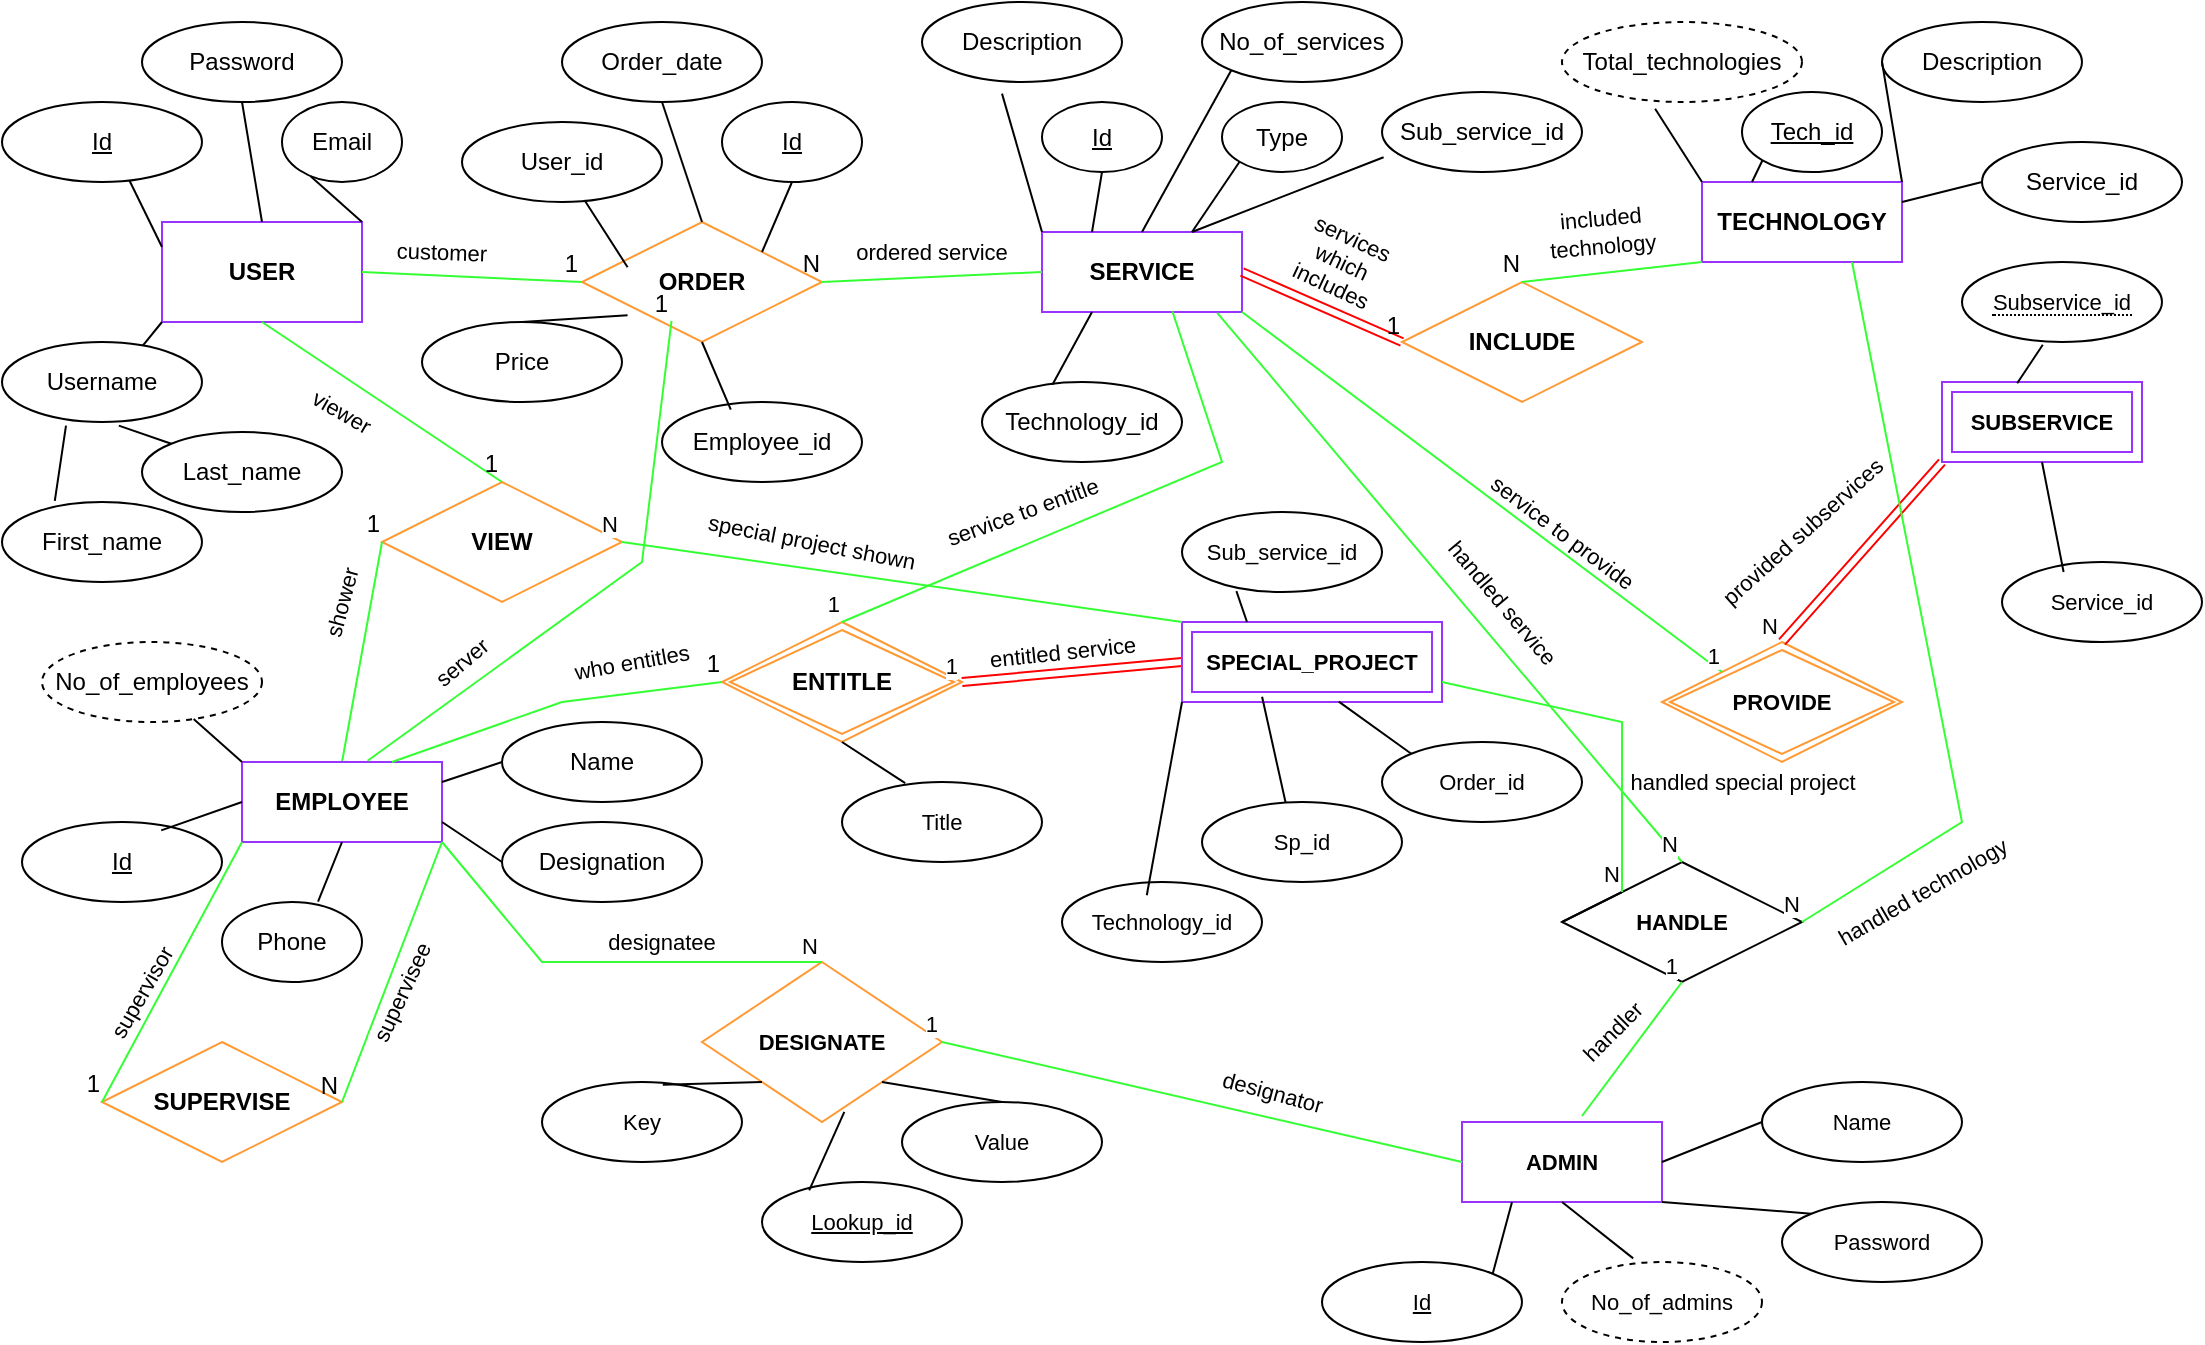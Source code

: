 <mxfile version="26.2.12" pages="2">
  <diagram id="R2lEEEUBdFMjLlhIrx00" name="Page-1">
    <mxGraphModel dx="499" dy="251" grid="1" gridSize="10" guides="1" tooltips="1" connect="1" arrows="1" fold="1" page="1" pageScale="1" pageWidth="850" pageHeight="1100" math="0" shadow="0" extFonts="Permanent Marker^https://fonts.googleapis.com/css?family=Permanent+Marker">
      <root>
        <mxCell id="0" />
        <mxCell id="1" parent="0" />
        <mxCell id="BIqDQKOm6haUxEqDbIF7-16" value="USER" style="whiteSpace=wrap;html=1;align=center;fontStyle=1;strokeColor=#9933FF;labelBorderColor=none;" parent="1" vertex="1">
          <mxGeometry x="80" y="110" width="100" height="50" as="geometry" />
        </mxCell>
        <mxCell id="BIqDQKOm6haUxEqDbIF7-17" value="Password" style="ellipse;whiteSpace=wrap;html=1;align=center;labelBorderColor=none;" parent="1" vertex="1">
          <mxGeometry x="70" y="10" width="100" height="40" as="geometry" />
        </mxCell>
        <mxCell id="BIqDQKOm6haUxEqDbIF7-25" value="" style="endArrow=none;html=1;rounded=0;entryX=0.5;entryY=1;entryDx=0;entryDy=0;exitX=0.5;exitY=0;exitDx=0;exitDy=0;labelBorderColor=none;" parent="1" source="BIqDQKOm6haUxEqDbIF7-16" target="BIqDQKOm6haUxEqDbIF7-17" edge="1">
          <mxGeometry relative="1" as="geometry">
            <mxPoint x="160" y="290" as="sourcePoint" />
            <mxPoint x="320" y="290" as="targetPoint" />
          </mxGeometry>
        </mxCell>
        <mxCell id="BIqDQKOm6haUxEqDbIF7-28" value="Email" style="ellipse;whiteSpace=wrap;html=1;align=center;direction=east;labelBorderColor=none;" parent="1" vertex="1">
          <mxGeometry x="140" y="50" width="60" height="40" as="geometry" />
        </mxCell>
        <mxCell id="BIqDQKOm6haUxEqDbIF7-31" value="" style="endArrow=none;html=1;rounded=0;exitX=0.636;exitY=0.975;exitDx=0;exitDy=0;entryX=0;entryY=0.25;entryDx=0;entryDy=0;exitPerimeter=0;labelBorderColor=none;" parent="1" source="BIqDQKOm6haUxEqDbIF7-44" target="BIqDQKOm6haUxEqDbIF7-16" edge="1">
          <mxGeometry relative="1" as="geometry">
            <mxPoint x="81.213" y="174.142" as="sourcePoint" />
            <mxPoint x="320" y="290" as="targetPoint" />
          </mxGeometry>
        </mxCell>
        <mxCell id="BIqDQKOm6haUxEqDbIF7-32" value="" style="endArrow=none;html=1;rounded=0;exitX=0.236;exitY=0.925;exitDx=0;exitDy=0;exitPerimeter=0;entryX=1;entryY=0;entryDx=0;entryDy=0;labelBorderColor=none;" parent="1" source="BIqDQKOm6haUxEqDbIF7-28" target="BIqDQKOm6haUxEqDbIF7-16" edge="1">
          <mxGeometry relative="1" as="geometry">
            <mxPoint x="170" y="280" as="sourcePoint" />
            <mxPoint x="330" y="280" as="targetPoint" />
          </mxGeometry>
        </mxCell>
        <mxCell id="BIqDQKOm6haUxEqDbIF7-34" value="" style="endArrow=none;html=1;rounded=0;exitX=0.704;exitY=0.045;exitDx=0;exitDy=0;exitPerimeter=0;entryX=0;entryY=1;entryDx=0;entryDy=0;labelBorderColor=none;" parent="1" source="BIqDQKOm6haUxEqDbIF7-35" target="BIqDQKOm6haUxEqDbIF7-16" edge="1">
          <mxGeometry relative="1" as="geometry">
            <mxPoint x="150" y="300" as="sourcePoint" />
            <mxPoint x="310" y="300" as="targetPoint" />
          </mxGeometry>
        </mxCell>
        <mxCell id="BIqDQKOm6haUxEqDbIF7-35" value="Username" style="ellipse;whiteSpace=wrap;html=1;align=center;labelBorderColor=none;" parent="1" vertex="1">
          <mxGeometry y="170" width="100" height="40" as="geometry" />
        </mxCell>
        <mxCell id="BIqDQKOm6haUxEqDbIF7-36" value="First_name" style="ellipse;whiteSpace=wrap;html=1;align=center;labelBorderColor=none;" parent="1" vertex="1">
          <mxGeometry y="250" width="100" height="40" as="geometry" />
        </mxCell>
        <mxCell id="BIqDQKOm6haUxEqDbIF7-37" value="Last_name" style="ellipse;whiteSpace=wrap;html=1;align=center;labelBorderColor=none;" parent="1" vertex="1">
          <mxGeometry x="70" y="215" width="100" height="40" as="geometry" />
        </mxCell>
        <mxCell id="BIqDQKOm6haUxEqDbIF7-38" value="" style="endArrow=none;html=1;rounded=0;exitX=0.584;exitY=1.045;exitDx=0;exitDy=0;exitPerimeter=0;entryX=0;entryY=0;entryDx=0;entryDy=0;labelBorderColor=none;" parent="1" source="BIqDQKOm6haUxEqDbIF7-35" target="BIqDQKOm6haUxEqDbIF7-37" edge="1">
          <mxGeometry relative="1" as="geometry">
            <mxPoint x="160" y="290" as="sourcePoint" />
            <mxPoint x="320" y="290" as="targetPoint" />
          </mxGeometry>
        </mxCell>
        <mxCell id="BIqDQKOm6haUxEqDbIF7-39" value="" style="endArrow=none;html=1;rounded=0;exitX=0.264;exitY=-0.015;exitDx=0;exitDy=0;exitPerimeter=0;entryX=0.32;entryY=1.045;entryDx=0;entryDy=0;entryPerimeter=0;labelBorderColor=none;" parent="1" source="BIqDQKOm6haUxEqDbIF7-36" target="BIqDQKOm6haUxEqDbIF7-35" edge="1">
          <mxGeometry relative="1" as="geometry">
            <mxPoint x="160" y="290" as="sourcePoint" />
            <mxPoint x="320" y="290" as="targetPoint" />
          </mxGeometry>
        </mxCell>
        <mxCell id="BIqDQKOm6haUxEqDbIF7-40" value="ORDER" style="shape=rhombus;perimeter=rhombusPerimeter;whiteSpace=wrap;html=1;align=center;fontStyle=1;strokeColor=#FF9933;labelBorderColor=none;" parent="1" vertex="1">
          <mxGeometry x="290" y="110" width="120" height="60" as="geometry" />
        </mxCell>
        <mxCell id="BIqDQKOm6haUxEqDbIF7-43" value="" style="endArrow=none;html=1;rounded=0;exitX=0.5;exitY=0;exitDx=0;exitDy=0;entryX=0.5;entryY=1;entryDx=0;entryDy=0;labelBorderColor=none;" parent="1" source="BIqDQKOm6haUxEqDbIF7-40" target="BIqDQKOm6haUxEqDbIF7-49" edge="1">
          <mxGeometry relative="1" as="geometry">
            <mxPoint x="460" y="290" as="sourcePoint" />
            <mxPoint x="620" y="290" as="targetPoint" />
          </mxGeometry>
        </mxCell>
        <mxCell id="BIqDQKOm6haUxEqDbIF7-44" value="Id" style="ellipse;whiteSpace=wrap;html=1;align=center;fontStyle=4;labelBorderColor=none;" parent="1" vertex="1">
          <mxGeometry y="50" width="100" height="40" as="geometry" />
        </mxCell>
        <mxCell id="BIqDQKOm6haUxEqDbIF7-45" value="VIEW" style="shape=rhombus;perimeter=rhombusPerimeter;whiteSpace=wrap;html=1;align=center;fontStyle=1;strokeColor=#FF9933;labelBorderColor=none;" parent="1" vertex="1">
          <mxGeometry x="190" y="240" width="120" height="60" as="geometry" />
        </mxCell>
        <mxCell id="BIqDQKOm6haUxEqDbIF7-46" value="Id" style="ellipse;whiteSpace=wrap;html=1;align=center;fontStyle=4;labelBorderColor=none;" parent="1" vertex="1">
          <mxGeometry x="360" y="50" width="70" height="40" as="geometry" />
        </mxCell>
        <mxCell id="BIqDQKOm6haUxEqDbIF7-49" value="Order_date" style="ellipse;whiteSpace=wrap;html=1;align=center;labelBorderColor=none;" parent="1" vertex="1">
          <mxGeometry x="280" y="10" width="100" height="40" as="geometry" />
        </mxCell>
        <mxCell id="BIqDQKOm6haUxEqDbIF7-50" value="User_id" style="ellipse;whiteSpace=wrap;html=1;align=center;labelBorderColor=none;" parent="1" vertex="1">
          <mxGeometry x="230" y="60" width="100" height="40" as="geometry" />
        </mxCell>
        <mxCell id="BIqDQKOm6haUxEqDbIF7-51" value="" style="endArrow=none;html=1;rounded=0;exitX=1;exitY=0;exitDx=0;exitDy=0;entryX=0.5;entryY=1;entryDx=0;entryDy=0;labelBorderColor=none;" parent="1" source="BIqDQKOm6haUxEqDbIF7-40" target="BIqDQKOm6haUxEqDbIF7-46" edge="1">
          <mxGeometry relative="1" as="geometry">
            <mxPoint x="470" y="300" as="sourcePoint" />
            <mxPoint x="630" y="300" as="targetPoint" />
          </mxGeometry>
        </mxCell>
        <mxCell id="BIqDQKOm6haUxEqDbIF7-52" value="" style="endArrow=none;html=1;rounded=0;exitX=0.19;exitY=0.377;exitDx=0;exitDy=0;exitPerimeter=0;entryX=0.612;entryY=0.975;entryDx=0;entryDy=0;entryPerimeter=0;labelBorderColor=none;" parent="1" source="BIqDQKOm6haUxEqDbIF7-40" target="BIqDQKOm6haUxEqDbIF7-50" edge="1">
          <mxGeometry relative="1" as="geometry">
            <mxPoint x="480" y="310" as="sourcePoint" />
            <mxPoint x="640" y="310" as="targetPoint" />
          </mxGeometry>
        </mxCell>
        <mxCell id="BIqDQKOm6haUxEqDbIF7-53" value="Employee_id" style="ellipse;whiteSpace=wrap;html=1;align=center;labelBorderColor=none;" parent="1" vertex="1">
          <mxGeometry x="330" y="200" width="100" height="40" as="geometry" />
        </mxCell>
        <mxCell id="BIqDQKOm6haUxEqDbIF7-54" value="Price" style="ellipse;whiteSpace=wrap;html=1;align=center;labelBorderColor=none;" parent="1" vertex="1">
          <mxGeometry x="210" y="160" width="100" height="40" as="geometry" />
        </mxCell>
        <mxCell id="BIqDQKOm6haUxEqDbIF7-55" value="" style="endArrow=none;html=1;rounded=0;exitX=0.5;exitY=0;exitDx=0;exitDy=0;entryX=0.19;entryY=0.777;entryDx=0;entryDy=0;entryPerimeter=0;labelBorderColor=none;" parent="1" source="BIqDQKOm6haUxEqDbIF7-54" target="BIqDQKOm6haUxEqDbIF7-40" edge="1">
          <mxGeometry relative="1" as="geometry">
            <mxPoint x="530" y="300" as="sourcePoint" />
            <mxPoint x="690" y="300" as="targetPoint" />
          </mxGeometry>
        </mxCell>
        <mxCell id="BIqDQKOm6haUxEqDbIF7-56" value="" style="endArrow=none;html=1;rounded=0;exitX=0.344;exitY=0.095;exitDx=0;exitDy=0;exitPerimeter=0;entryX=0.5;entryY=1;entryDx=0;entryDy=0;labelBorderColor=none;" parent="1" source="BIqDQKOm6haUxEqDbIF7-53" target="BIqDQKOm6haUxEqDbIF7-40" edge="1">
          <mxGeometry relative="1" as="geometry">
            <mxPoint x="500" y="329" as="sourcePoint" />
            <mxPoint x="660" y="329" as="targetPoint" />
          </mxGeometry>
        </mxCell>
        <mxCell id="BIqDQKOm6haUxEqDbIF7-59" value="" style="endArrow=none;html=1;rounded=0;entryX=0;entryY=0.5;entryDx=0;entryDy=0;exitX=0.5;exitY=0;exitDx=0;exitDy=0;fillColor=#f8cecc;strokeColor=#33FF33;labelBorderColor=none;" parent="1" source="BIqDQKOm6haUxEqDbIF7-68" target="BIqDQKOm6haUxEqDbIF7-45" edge="1">
          <mxGeometry relative="1" as="geometry">
            <mxPoint x="430" y="310" as="sourcePoint" />
            <mxPoint x="590" y="310" as="targetPoint" />
          </mxGeometry>
        </mxCell>
        <mxCell id="BIqDQKOm6haUxEqDbIF7-60" value="1" style="resizable=0;html=1;whiteSpace=wrap;align=right;verticalAlign=bottom;labelBorderColor=none;" parent="BIqDQKOm6haUxEqDbIF7-59" connectable="0" vertex="1">
          <mxGeometry x="1" relative="1" as="geometry" />
        </mxCell>
        <mxCell id="BIqDQKOm6haUxEqDbIF7-61" value="" style="endArrow=none;html=1;rounded=0;exitX=0.5;exitY=1;exitDx=0;exitDy=0;entryX=0.5;entryY=0;entryDx=0;entryDy=0;strokeColor=#33FF33;labelBorderColor=none;" parent="1" source="BIqDQKOm6haUxEqDbIF7-16" target="BIqDQKOm6haUxEqDbIF7-45" edge="1">
          <mxGeometry relative="1" as="geometry">
            <mxPoint x="200" y="390" as="sourcePoint" />
            <mxPoint x="360" y="390" as="targetPoint" />
          </mxGeometry>
        </mxCell>
        <mxCell id="BIqDQKOm6haUxEqDbIF7-62" value="1" style="resizable=0;html=1;whiteSpace=wrap;align=right;verticalAlign=bottom;labelBorderColor=none;" parent="BIqDQKOm6haUxEqDbIF7-61" connectable="0" vertex="1">
          <mxGeometry x="1" relative="1" as="geometry" />
        </mxCell>
        <mxCell id="BIqDQKOm6haUxEqDbIF7-66" value="" style="endArrow=none;html=1;rounded=0;exitX=1;exitY=0.5;exitDx=0;exitDy=0;entryX=0;entryY=0.5;entryDx=0;entryDy=0;strokeColor=#33FF33;labelBorderColor=none;" parent="1" source="BIqDQKOm6haUxEqDbIF7-16" target="BIqDQKOm6haUxEqDbIF7-40" edge="1">
          <mxGeometry relative="1" as="geometry">
            <mxPoint x="450" y="180" as="sourcePoint" />
            <mxPoint x="610" y="180" as="targetPoint" />
          </mxGeometry>
        </mxCell>
        <mxCell id="BIqDQKOm6haUxEqDbIF7-67" value="1" style="resizable=0;html=1;whiteSpace=wrap;align=right;verticalAlign=bottom;labelBorderColor=none;" parent="BIqDQKOm6haUxEqDbIF7-66" connectable="0" vertex="1">
          <mxGeometry x="1" relative="1" as="geometry" />
        </mxCell>
        <mxCell id="BIqDQKOm6haUxEqDbIF7-68" value="EMPLOYEE" style="whiteSpace=wrap;html=1;align=center;fontStyle=1;strokeColor=#9933FF;labelBorderColor=none;" parent="1" vertex="1">
          <mxGeometry x="120" y="380" width="100" height="40" as="geometry" />
        </mxCell>
        <mxCell id="BIqDQKOm6haUxEqDbIF7-69" value="No_of_employees" style="ellipse;whiteSpace=wrap;html=1;align=center;dashed=1;labelBorderColor=none;" parent="1" vertex="1">
          <mxGeometry x="20" y="320" width="110" height="40" as="geometry" />
        </mxCell>
        <mxCell id="BIqDQKOm6haUxEqDbIF7-70" value="" style="endArrow=none;html=1;rounded=0;entryX=0;entryY=0;entryDx=0;entryDy=0;labelBorderColor=none;" parent="1" source="BIqDQKOm6haUxEqDbIF7-69" target="BIqDQKOm6haUxEqDbIF7-68" edge="1">
          <mxGeometry relative="1" as="geometry">
            <mxPoint x="60" y="470" as="sourcePoint" />
            <mxPoint x="220" y="470" as="targetPoint" />
          </mxGeometry>
        </mxCell>
        <mxCell id="BIqDQKOm6haUxEqDbIF7-71" value="Id" style="ellipse;whiteSpace=wrap;html=1;align=center;fontStyle=4;labelBorderColor=none;" parent="1" vertex="1">
          <mxGeometry x="10" y="410" width="100" height="40" as="geometry" />
        </mxCell>
        <mxCell id="BIqDQKOm6haUxEqDbIF7-72" value="Phone" style="ellipse;whiteSpace=wrap;html=1;align=center;labelBorderColor=none;" parent="1" vertex="1">
          <mxGeometry x="110" y="450" width="70" height="40" as="geometry" />
        </mxCell>
        <mxCell id="BIqDQKOm6haUxEqDbIF7-73" value="Designation" style="ellipse;whiteSpace=wrap;html=1;align=center;labelBorderColor=none;" parent="1" vertex="1">
          <mxGeometry x="250" y="410" width="100" height="40" as="geometry" />
        </mxCell>
        <mxCell id="BIqDQKOm6haUxEqDbIF7-74" value="" style="endArrow=none;html=1;rounded=0;exitX=0.696;exitY=0.105;exitDx=0;exitDy=0;exitPerimeter=0;entryX=0;entryY=0.5;entryDx=0;entryDy=0;labelBorderColor=none;" parent="1" source="BIqDQKOm6haUxEqDbIF7-71" target="BIqDQKOm6haUxEqDbIF7-68" edge="1">
          <mxGeometry relative="1" as="geometry">
            <mxPoint x="80" y="530" as="sourcePoint" />
            <mxPoint x="240" y="530" as="targetPoint" />
          </mxGeometry>
        </mxCell>
        <mxCell id="BIqDQKOm6haUxEqDbIF7-75" value="" style="endArrow=none;html=1;rounded=0;exitX=0.686;exitY=-0.005;exitDx=0;exitDy=0;exitPerimeter=0;entryX=0.5;entryY=1;entryDx=0;entryDy=0;labelBorderColor=none;" parent="1" source="BIqDQKOm6haUxEqDbIF7-72" target="BIqDQKOm6haUxEqDbIF7-68" edge="1">
          <mxGeometry relative="1" as="geometry">
            <mxPoint x="380" y="500" as="sourcePoint" />
            <mxPoint x="540" y="500" as="targetPoint" />
          </mxGeometry>
        </mxCell>
        <mxCell id="BIqDQKOm6haUxEqDbIF7-76" value="" style="endArrow=none;html=1;rounded=0;exitX=1;exitY=0.75;exitDx=0;exitDy=0;entryX=0;entryY=0.5;entryDx=0;entryDy=0;labelBorderColor=none;" parent="1" source="BIqDQKOm6haUxEqDbIF7-68" target="BIqDQKOm6haUxEqDbIF7-73" edge="1">
          <mxGeometry relative="1" as="geometry">
            <mxPoint x="290" y="480" as="sourcePoint" />
            <mxPoint x="450" y="480" as="targetPoint" />
          </mxGeometry>
        </mxCell>
        <mxCell id="BIqDQKOm6haUxEqDbIF7-77" value="&lt;b&gt;SUPERVISE&lt;/b&gt;" style="shape=rhombus;perimeter=rhombusPerimeter;whiteSpace=wrap;html=1;align=center;strokeColor=#FF9933;labelBorderColor=none;" parent="1" vertex="1">
          <mxGeometry x="50" y="520" width="120" height="60" as="geometry" />
        </mxCell>
        <mxCell id="BIqDQKOm6haUxEqDbIF7-78" value="" style="endArrow=none;html=1;rounded=0;entryX=0;entryY=0.5;entryDx=0;entryDy=0;exitX=0;exitY=1;exitDx=0;exitDy=0;strokeColor=#33FF33;labelBorderColor=none;" parent="1" source="BIqDQKOm6haUxEqDbIF7-68" target="BIqDQKOm6haUxEqDbIF7-77" edge="1">
          <mxGeometry relative="1" as="geometry">
            <mxPoint x="20" y="490" as="sourcePoint" />
            <mxPoint x="180" y="490" as="targetPoint" />
          </mxGeometry>
        </mxCell>
        <mxCell id="BIqDQKOm6haUxEqDbIF7-79" value="1" style="resizable=0;html=1;whiteSpace=wrap;align=right;verticalAlign=bottom;labelBorderColor=none;" parent="BIqDQKOm6haUxEqDbIF7-78" connectable="0" vertex="1">
          <mxGeometry x="1" relative="1" as="geometry" />
        </mxCell>
        <mxCell id="BIqDQKOm6haUxEqDbIF7-80" value="" style="endArrow=none;html=1;rounded=0;entryX=1;entryY=0.5;entryDx=0;entryDy=0;exitX=1;exitY=1;exitDx=0;exitDy=0;strokeColor=#33FF33;labelBorderColor=none;" parent="1" source="BIqDQKOm6haUxEqDbIF7-68" target="BIqDQKOm6haUxEqDbIF7-77" edge="1">
          <mxGeometry relative="1" as="geometry">
            <mxPoint x="310" y="510" as="sourcePoint" />
            <mxPoint x="470" y="510" as="targetPoint" />
          </mxGeometry>
        </mxCell>
        <mxCell id="BIqDQKOm6haUxEqDbIF7-81" value="N" style="resizable=0;html=1;whiteSpace=wrap;align=right;verticalAlign=bottom;labelBorderColor=none;" parent="BIqDQKOm6haUxEqDbIF7-80" connectable="0" vertex="1">
          <mxGeometry x="1" relative="1" as="geometry" />
        </mxCell>
        <mxCell id="BIqDQKOm6haUxEqDbIF7-82" value="Name" style="ellipse;whiteSpace=wrap;html=1;align=center;labelBorderColor=none;" parent="1" vertex="1">
          <mxGeometry x="250" y="360" width="100" height="40" as="geometry" />
        </mxCell>
        <mxCell id="BIqDQKOm6haUxEqDbIF7-83" value="" style="endArrow=none;html=1;rounded=0;exitX=1;exitY=0.25;exitDx=0;exitDy=0;entryX=0;entryY=0.5;entryDx=0;entryDy=0;labelBorderColor=none;" parent="1" source="BIqDQKOm6haUxEqDbIF7-68" target="BIqDQKOm6haUxEqDbIF7-82" edge="1">
          <mxGeometry relative="1" as="geometry">
            <mxPoint x="300" y="540" as="sourcePoint" />
            <mxPoint x="460" y="540" as="targetPoint" />
          </mxGeometry>
        </mxCell>
        <mxCell id="BIqDQKOm6haUxEqDbIF7-84" value="&lt;b&gt;SERVICE&lt;/b&gt;" style="whiteSpace=wrap;html=1;align=center;strokeColor=#9933FF;labelBorderColor=none;" parent="1" vertex="1">
          <mxGeometry x="520" y="115" width="100" height="40" as="geometry" />
        </mxCell>
        <mxCell id="BIqDQKOm6haUxEqDbIF7-85" value="Description" style="ellipse;whiteSpace=wrap;html=1;align=center;labelBorderColor=none;" parent="1" vertex="1">
          <mxGeometry x="460" width="100" height="40" as="geometry" />
        </mxCell>
        <mxCell id="BIqDQKOm6haUxEqDbIF7-86" value="No_of_services" style="ellipse;whiteSpace=wrap;html=1;align=center;labelBorderColor=none;" parent="1" vertex="1">
          <mxGeometry x="600" width="100" height="40" as="geometry" />
        </mxCell>
        <mxCell id="BIqDQKOm6haUxEqDbIF7-87" value="Sub_service_id" style="ellipse;whiteSpace=wrap;html=1;align=center;labelBorderColor=none;" parent="1" vertex="1">
          <mxGeometry x="690" y="45" width="100" height="40" as="geometry" />
        </mxCell>
        <mxCell id="BIqDQKOm6haUxEqDbIF7-88" value="Type" style="ellipse;whiteSpace=wrap;html=1;align=center;labelBorderColor=none;" parent="1" vertex="1">
          <mxGeometry x="610" y="50" width="60" height="35" as="geometry" />
        </mxCell>
        <mxCell id="BIqDQKOm6haUxEqDbIF7-89" value="" style="endArrow=none;html=1;rounded=0;exitX=0;exitY=0;exitDx=0;exitDy=0;entryX=0.4;entryY=1.145;entryDx=0;entryDy=0;entryPerimeter=0;labelBorderColor=none;" parent="1" source="BIqDQKOm6haUxEqDbIF7-84" target="BIqDQKOm6haUxEqDbIF7-85" edge="1">
          <mxGeometry relative="1" as="geometry">
            <mxPoint x="450" y="250" as="sourcePoint" />
            <mxPoint x="610" y="250" as="targetPoint" />
          </mxGeometry>
        </mxCell>
        <mxCell id="BIqDQKOm6haUxEqDbIF7-90" value="" style="endArrow=none;html=1;rounded=0;exitX=0.5;exitY=0;exitDx=0;exitDy=0;entryX=0;entryY=1;entryDx=0;entryDy=0;labelBorderColor=none;" parent="1" source="BIqDQKOm6haUxEqDbIF7-84" target="BIqDQKOm6haUxEqDbIF7-86" edge="1">
          <mxGeometry relative="1" as="geometry">
            <mxPoint x="480" y="269.5" as="sourcePoint" />
            <mxPoint x="640" y="269.5" as="targetPoint" />
          </mxGeometry>
        </mxCell>
        <mxCell id="BIqDQKOm6haUxEqDbIF7-91" value="" style="endArrow=none;html=1;rounded=0;exitX=0.5;exitY=1;exitDx=0;exitDy=0;entryX=0.25;entryY=0;entryDx=0;entryDy=0;labelBorderColor=none;" parent="1" source="BIqDQKOm6haUxEqDbIF7-92" target="BIqDQKOm6haUxEqDbIF7-84" edge="1">
          <mxGeometry relative="1" as="geometry">
            <mxPoint x="450" y="340" as="sourcePoint" />
            <mxPoint x="610" y="340" as="targetPoint" />
          </mxGeometry>
        </mxCell>
        <mxCell id="BIqDQKOm6haUxEqDbIF7-92" value="Id" style="ellipse;whiteSpace=wrap;html=1;align=center;fontStyle=4;labelBorderColor=none;" parent="1" vertex="1">
          <mxGeometry x="520" y="50" width="60" height="35" as="geometry" />
        </mxCell>
        <mxCell id="BIqDQKOm6haUxEqDbIF7-93" value="" style="endArrow=none;html=1;rounded=0;exitX=0.75;exitY=0;exitDx=0;exitDy=0;entryX=0;entryY=1;entryDx=0;entryDy=0;labelBorderColor=none;" parent="1" source="BIqDQKOm6haUxEqDbIF7-84" target="BIqDQKOm6haUxEqDbIF7-88" edge="1">
          <mxGeometry relative="1" as="geometry">
            <mxPoint x="460" y="260" as="sourcePoint" />
            <mxPoint x="620" y="260" as="targetPoint" />
          </mxGeometry>
        </mxCell>
        <mxCell id="BIqDQKOm6haUxEqDbIF7-94" value="" style="endArrow=none;html=1;rounded=0;exitX=0.75;exitY=0;exitDx=0;exitDy=0;entryX=0.008;entryY=0.815;entryDx=0;entryDy=0;entryPerimeter=0;labelBorderColor=none;" parent="1" source="BIqDQKOm6haUxEqDbIF7-84" target="BIqDQKOm6haUxEqDbIF7-87" edge="1">
          <mxGeometry relative="1" as="geometry">
            <mxPoint x="440" y="220" as="sourcePoint" />
            <mxPoint x="600" y="220" as="targetPoint" />
          </mxGeometry>
        </mxCell>
        <mxCell id="BIqDQKOm6haUxEqDbIF7-95" value="" style="endArrow=none;html=1;rounded=0;entryX=1;entryY=0.5;entryDx=0;entryDy=0;exitX=0;exitY=0.5;exitDx=0;exitDy=0;strokeColor=#33FF33;labelBorderColor=none;" parent="1" source="BIqDQKOm6haUxEqDbIF7-84" target="BIqDQKOm6haUxEqDbIF7-40" edge="1">
          <mxGeometry relative="1" as="geometry">
            <mxPoint x="420" y="200" as="sourcePoint" />
            <mxPoint x="580" y="200" as="targetPoint" />
          </mxGeometry>
        </mxCell>
        <mxCell id="BIqDQKOm6haUxEqDbIF7-96" value="N" style="resizable=0;html=1;whiteSpace=wrap;align=right;verticalAlign=bottom;labelBorderColor=none;" parent="BIqDQKOm6haUxEqDbIF7-95" connectable="0" vertex="1">
          <mxGeometry x="1" relative="1" as="geometry" />
        </mxCell>
        <mxCell id="BIqDQKOm6haUxEqDbIF7-97" value="Technology_id" style="ellipse;whiteSpace=wrap;html=1;align=center;labelBorderColor=none;" parent="1" vertex="1">
          <mxGeometry x="490" y="190" width="100" height="40" as="geometry" />
        </mxCell>
        <mxCell id="BIqDQKOm6haUxEqDbIF7-98" value="" style="endArrow=none;html=1;rounded=0;exitX=0.352;exitY=0.035;exitDx=0;exitDy=0;exitPerimeter=0;entryX=0.25;entryY=1;entryDx=0;entryDy=0;labelBorderColor=none;" parent="1" source="BIqDQKOm6haUxEqDbIF7-97" target="BIqDQKOm6haUxEqDbIF7-84" edge="1">
          <mxGeometry relative="1" as="geometry">
            <mxPoint x="660" y="220" as="sourcePoint" />
            <mxPoint x="820" y="220" as="targetPoint" />
          </mxGeometry>
        </mxCell>
        <mxCell id="BIqDQKOm6haUxEqDbIF7-99" value="INCLUDE" style="shape=rhombus;perimeter=rhombusPerimeter;whiteSpace=wrap;html=1;align=center;fontStyle=1;strokeColor=#FF9933;labelBorderColor=none;" parent="1" vertex="1">
          <mxGeometry x="700" y="140" width="120" height="60" as="geometry" />
        </mxCell>
        <mxCell id="BIqDQKOm6haUxEqDbIF7-100" value="" style="shape=link;html=1;rounded=0;exitX=1;exitY=0.5;exitDx=0;exitDy=0;entryX=0;entryY=0.5;entryDx=0;entryDy=0;strokeColor=#FF0000;labelBorderColor=none;" parent="1" source="BIqDQKOm6haUxEqDbIF7-84" target="BIqDQKOm6haUxEqDbIF7-99" edge="1">
          <mxGeometry relative="1" as="geometry">
            <mxPoint x="550" y="170" as="sourcePoint" />
            <mxPoint x="710" y="170" as="targetPoint" />
          </mxGeometry>
        </mxCell>
        <mxCell id="BIqDQKOm6haUxEqDbIF7-101" value="1" style="resizable=0;html=1;whiteSpace=wrap;align=right;verticalAlign=bottom;labelBorderColor=none;" parent="BIqDQKOm6haUxEqDbIF7-100" connectable="0" vertex="1">
          <mxGeometry x="1" relative="1" as="geometry" />
        </mxCell>
        <mxCell id="BIqDQKOm6haUxEqDbIF7-102" value="TECHNOLOGY" style="whiteSpace=wrap;html=1;align=center;fontStyle=1;strokeColor=#9933FF;labelBorderColor=none;" parent="1" vertex="1">
          <mxGeometry x="850" y="90" width="100" height="40" as="geometry" />
        </mxCell>
        <mxCell id="BIqDQKOm6haUxEqDbIF7-103" value="" style="endArrow=none;html=1;rounded=0;exitX=0;exitY=1;exitDx=0;exitDy=0;entryX=0.5;entryY=0;entryDx=0;entryDy=0;strokeColor=#33FF33;labelBorderColor=none;" parent="1" source="BIqDQKOm6haUxEqDbIF7-102" target="BIqDQKOm6haUxEqDbIF7-99" edge="1">
          <mxGeometry relative="1" as="geometry">
            <mxPoint x="870" y="250" as="sourcePoint" />
            <mxPoint x="1030" y="250" as="targetPoint" />
          </mxGeometry>
        </mxCell>
        <mxCell id="BIqDQKOm6haUxEqDbIF7-104" value="N" style="resizable=0;html=1;whiteSpace=wrap;align=right;verticalAlign=bottom;labelBorderColor=none;" parent="BIqDQKOm6haUxEqDbIF7-103" connectable="0" vertex="1">
          <mxGeometry x="1" relative="1" as="geometry" />
        </mxCell>
        <mxCell id="BIqDQKOm6haUxEqDbIF7-105" value="Total_technologies" style="ellipse;whiteSpace=wrap;html=1;align=center;dashed=1;labelBorderColor=none;" parent="1" vertex="1">
          <mxGeometry x="780" y="10" width="120" height="40" as="geometry" />
        </mxCell>
        <mxCell id="BIqDQKOm6haUxEqDbIF7-106" value="" style="endArrow=none;html=1;rounded=0;exitX=0.388;exitY=1.085;exitDx=0;exitDy=0;exitPerimeter=0;entryX=0;entryY=0;entryDx=0;entryDy=0;labelBorderColor=none;" parent="1" source="BIqDQKOm6haUxEqDbIF7-105" target="BIqDQKOm6haUxEqDbIF7-102" edge="1">
          <mxGeometry relative="1" as="geometry">
            <mxPoint x="990" y="200" as="sourcePoint" />
            <mxPoint x="1150" y="200" as="targetPoint" />
          </mxGeometry>
        </mxCell>
        <mxCell id="BIqDQKOm6haUxEqDbIF7-108" value="Tech_id" style="ellipse;whiteSpace=wrap;html=1;align=center;fontStyle=4;labelBorderColor=none;" parent="1" vertex="1">
          <mxGeometry x="870" y="45" width="70" height="40" as="geometry" />
        </mxCell>
        <mxCell id="BIqDQKOm6haUxEqDbIF7-109" value="" style="endArrow=none;html=1;rounded=0;exitX=0.25;exitY=0;exitDx=0;exitDy=0;entryX=0;entryY=1;entryDx=0;entryDy=0;labelBorderColor=none;" parent="1" source="BIqDQKOm6haUxEqDbIF7-102" target="BIqDQKOm6haUxEqDbIF7-108" edge="1">
          <mxGeometry relative="1" as="geometry">
            <mxPoint x="870" y="180" as="sourcePoint" />
            <mxPoint x="880" y="80" as="targetPoint" />
          </mxGeometry>
        </mxCell>
        <mxCell id="BIqDQKOm6haUxEqDbIF7-110" value="Description" style="ellipse;whiteSpace=wrap;html=1;align=center;labelBorderColor=none;" parent="1" vertex="1">
          <mxGeometry x="940" y="10" width="100" height="40" as="geometry" />
        </mxCell>
        <mxCell id="BIqDQKOm6haUxEqDbIF7-111" value="Service_id" style="ellipse;whiteSpace=wrap;html=1;align=center;labelBorderColor=none;" parent="1" vertex="1">
          <mxGeometry x="990" y="70" width="100" height="40" as="geometry" />
        </mxCell>
        <mxCell id="BIqDQKOm6haUxEqDbIF7-112" value="" style="endArrow=none;html=1;rounded=0;entryX=0;entryY=0.5;entryDx=0;entryDy=0;exitX=1;exitY=0.25;exitDx=0;exitDy=0;labelBorderColor=none;" parent="1" source="BIqDQKOm6haUxEqDbIF7-102" target="BIqDQKOm6haUxEqDbIF7-111" edge="1">
          <mxGeometry relative="1" as="geometry">
            <mxPoint x="740" y="300" as="sourcePoint" />
            <mxPoint x="900" y="300" as="targetPoint" />
          </mxGeometry>
        </mxCell>
        <mxCell id="BIqDQKOm6haUxEqDbIF7-113" value="" style="endArrow=none;html=1;rounded=0;exitX=1;exitY=0;exitDx=0;exitDy=0;entryX=0;entryY=0.5;entryDx=0;entryDy=0;labelBorderColor=none;" parent="1" source="BIqDQKOm6haUxEqDbIF7-102" target="BIqDQKOm6haUxEqDbIF7-110" edge="1">
          <mxGeometry relative="1" as="geometry">
            <mxPoint x="730" y="240" as="sourcePoint" />
            <mxPoint x="890" y="240" as="targetPoint" />
          </mxGeometry>
        </mxCell>
        <mxCell id="BIqDQKOm6haUxEqDbIF7-115" value="ENTITLE" style="shape=rhombus;double=1;perimeter=rhombusPerimeter;whiteSpace=wrap;html=1;align=center;fontStyle=1;strokeColor=#FF9933;labelBorderColor=none;" parent="1" vertex="1">
          <mxGeometry x="360" y="310" width="120" height="60" as="geometry" />
        </mxCell>
        <mxCell id="BIqDQKOm6haUxEqDbIF7-116" value="" style="endArrow=none;html=1;rounded=0;exitX=0.75;exitY=0;exitDx=0;exitDy=0;entryX=0;entryY=0.5;entryDx=0;entryDy=0;fillColor=#f8cecc;strokeColor=#33FF33;labelBorderColor=none;" parent="1" source="BIqDQKOm6haUxEqDbIF7-68" target="BIqDQKOm6haUxEqDbIF7-115" edge="1">
          <mxGeometry relative="1" as="geometry">
            <mxPoint x="380" y="450" as="sourcePoint" />
            <mxPoint x="540" y="450" as="targetPoint" />
            <Array as="points">
              <mxPoint x="280" y="350" />
            </Array>
          </mxGeometry>
        </mxCell>
        <mxCell id="BIqDQKOm6haUxEqDbIF7-117" value="1" style="resizable=0;html=1;whiteSpace=wrap;align=right;verticalAlign=bottom;labelBorderColor=none;" parent="BIqDQKOm6haUxEqDbIF7-116" connectable="0" vertex="1">
          <mxGeometry x="1" relative="1" as="geometry" />
        </mxCell>
        <mxCell id="BIqDQKOm6haUxEqDbIF7-118" value="" style="endArrow=none;html=1;rounded=0;exitX=0.628;exitY=-0.015;exitDx=0;exitDy=0;exitPerimeter=0;entryX=0.373;entryY=0.823;entryDx=0;entryDy=0;entryPerimeter=0;fillColor=#f8cecc;strokeColor=#33FF33;labelBorderColor=none;" parent="1" source="BIqDQKOm6haUxEqDbIF7-68" target="BIqDQKOm6haUxEqDbIF7-40" edge="1">
          <mxGeometry relative="1" as="geometry">
            <mxPoint x="250" y="320" as="sourcePoint" />
            <mxPoint x="410" y="320" as="targetPoint" />
            <Array as="points">
              <mxPoint x="320" y="280" />
            </Array>
          </mxGeometry>
        </mxCell>
        <mxCell id="BIqDQKOm6haUxEqDbIF7-119" value="1" style="resizable=0;html=1;whiteSpace=wrap;align=right;verticalAlign=bottom;labelBorderColor=none;" parent="BIqDQKOm6haUxEqDbIF7-118" connectable="0" vertex="1">
          <mxGeometry x="1" relative="1" as="geometry" />
        </mxCell>
        <mxCell id="BIqDQKOm6haUxEqDbIF7-120" value="" style="endArrow=none;html=1;rounded=0;strokeColor=#000000;align=center;verticalAlign=middle;fontFamily=Helvetica;fontSize=11;fontColor=default;labelBackgroundColor=default;exitX=0.5;exitY=1;exitDx=0;exitDy=0;entryX=0.316;entryY=0.015;entryDx=0;entryDy=0;entryPerimeter=0;labelBorderColor=none;" parent="1" source="BIqDQKOm6haUxEqDbIF7-115" target="BIqDQKOm6haUxEqDbIF7-123" edge="1">
          <mxGeometry relative="1" as="geometry">
            <mxPoint x="480" y="450" as="sourcePoint" />
            <mxPoint x="470" y="410" as="targetPoint" />
          </mxGeometry>
        </mxCell>
        <mxCell id="BIqDQKOm6haUxEqDbIF7-123" value="Title" style="ellipse;whiteSpace=wrap;html=1;align=center;strokeColor=default;verticalAlign=middle;fontFamily=Helvetica;fontSize=11;fontColor=default;labelBackgroundColor=default;fillColor=default;labelBorderColor=none;" parent="1" vertex="1">
          <mxGeometry x="420" y="390" width="100" height="40" as="geometry" />
        </mxCell>
        <mxCell id="BIqDQKOm6haUxEqDbIF7-124" value="" style="endArrow=none;html=1;rounded=0;strokeColor=#33FF33;align=center;verticalAlign=middle;fontFamily=Helvetica;fontSize=11;fontColor=default;labelBackgroundColor=default;entryX=0.5;entryY=0;entryDx=0;entryDy=0;exitX=0.652;exitY=0.99;exitDx=0;exitDy=0;exitPerimeter=0;labelBorderColor=none;" parent="1" source="BIqDQKOm6haUxEqDbIF7-84" target="BIqDQKOm6haUxEqDbIF7-115" edge="1">
          <mxGeometry relative="1" as="geometry">
            <mxPoint x="550" y="380" as="sourcePoint" />
            <mxPoint x="710" y="380" as="targetPoint" />
            <Array as="points">
              <mxPoint x="610" y="230" />
            </Array>
          </mxGeometry>
        </mxCell>
        <mxCell id="BIqDQKOm6haUxEqDbIF7-125" value="1" style="resizable=0;html=1;whiteSpace=wrap;align=right;verticalAlign=bottom;strokeColor=default;fontFamily=Helvetica;fontSize=11;fontColor=default;labelBackgroundColor=default;fillColor=default;labelBorderColor=none;" parent="BIqDQKOm6haUxEqDbIF7-124" connectable="0" vertex="1">
          <mxGeometry x="1" relative="1" as="geometry" />
        </mxCell>
        <mxCell id="BIqDQKOm6haUxEqDbIF7-127" value="" style="shape=link;html=1;rounded=0;strokeColor=#FF0000;align=center;verticalAlign=middle;fontFamily=Helvetica;fontSize=11;fontColor=default;labelBackgroundColor=default;endArrow=none;entryX=1;entryY=0.5;entryDx=0;entryDy=0;exitX=0;exitY=0.5;exitDx=0;exitDy=0;labelBorderColor=none;" parent="1" source="BIqDQKOm6haUxEqDbIF7-129" target="BIqDQKOm6haUxEqDbIF7-115" edge="1">
          <mxGeometry relative="1" as="geometry">
            <mxPoint x="570" y="330" as="sourcePoint" />
            <mxPoint x="640" y="460" as="targetPoint" />
          </mxGeometry>
        </mxCell>
        <mxCell id="BIqDQKOm6haUxEqDbIF7-128" value="1" style="resizable=0;html=1;whiteSpace=wrap;align=right;verticalAlign=bottom;strokeColor=default;fontFamily=Helvetica;fontSize=11;fontColor=default;labelBackgroundColor=default;fillColor=default;labelBorderColor=none;" parent="BIqDQKOm6haUxEqDbIF7-127" connectable="0" vertex="1">
          <mxGeometry x="1" relative="1" as="geometry" />
        </mxCell>
        <mxCell id="BIqDQKOm6haUxEqDbIF7-129" value="SPECIAL_PROJECT" style="shape=ext;margin=3;double=1;whiteSpace=wrap;html=1;align=center;strokeColor=#9933FF;verticalAlign=middle;fontFamily=Helvetica;fontSize=11;fontColor=default;labelBackgroundColor=default;fillColor=default;fontStyle=1;labelBorderColor=none;" parent="1" vertex="1">
          <mxGeometry x="590" y="310" width="130" height="40" as="geometry" />
        </mxCell>
        <mxCell id="BIqDQKOm6haUxEqDbIF7-130" value="Sub_service_id" style="ellipse;whiteSpace=wrap;html=1;align=center;strokeColor=default;verticalAlign=middle;fontFamily=Helvetica;fontSize=11;fontColor=default;labelBackgroundColor=default;fillColor=default;labelBorderColor=none;" parent="1" vertex="1">
          <mxGeometry x="590" y="255" width="100" height="40" as="geometry" />
        </mxCell>
        <mxCell id="BIqDQKOm6haUxEqDbIF7-134" value="Order_id" style="ellipse;whiteSpace=wrap;html=1;align=center;strokeColor=default;verticalAlign=middle;fontFamily=Helvetica;fontSize=11;fontColor=default;labelBackgroundColor=default;fillColor=default;labelBorderColor=none;" parent="1" vertex="1">
          <mxGeometry x="690" y="370" width="100" height="40" as="geometry" />
        </mxCell>
        <mxCell id="BIqDQKOm6haUxEqDbIF7-135" value="Technology_id" style="ellipse;whiteSpace=wrap;html=1;align=center;strokeColor=default;verticalAlign=middle;fontFamily=Helvetica;fontSize=11;fontColor=default;labelBackgroundColor=default;fillColor=default;labelBorderColor=none;" parent="1" vertex="1">
          <mxGeometry x="530" y="440" width="100" height="40" as="geometry" />
        </mxCell>
        <mxCell id="BIqDQKOm6haUxEqDbIF7-136" value="" style="endArrow=none;html=1;rounded=0;strokeColor=default;align=center;verticalAlign=middle;fontFamily=Helvetica;fontSize=11;fontColor=default;labelBackgroundColor=default;exitX=0;exitY=1;exitDx=0;exitDy=0;entryX=0.424;entryY=0.165;entryDx=0;entryDy=0;entryPerimeter=0;labelBorderColor=none;" parent="1" source="BIqDQKOm6haUxEqDbIF7-129" target="BIqDQKOm6haUxEqDbIF7-135" edge="1">
          <mxGeometry relative="1" as="geometry">
            <mxPoint x="450" y="540" as="sourcePoint" />
            <mxPoint x="610" y="540" as="targetPoint" />
          </mxGeometry>
        </mxCell>
        <mxCell id="BIqDQKOm6haUxEqDbIF7-137" value="" style="endArrow=none;html=1;rounded=0;strokeColor=default;align=center;verticalAlign=middle;fontFamily=Helvetica;fontSize=11;fontColor=default;labelBackgroundColor=default;exitX=0.308;exitY=0.935;exitDx=0;exitDy=0;entryX=0.421;entryY=0.041;entryDx=0;entryDy=0;entryPerimeter=0;exitPerimeter=0;labelBorderColor=none;" parent="1" source="BIqDQKOm6haUxEqDbIF7-129" target="BIqDQKOm6haUxEqDbIF7-190" edge="1">
          <mxGeometry relative="1" as="geometry">
            <mxPoint x="600" y="360" as="sourcePoint" />
            <mxPoint x="638.8" y="389" as="targetPoint" />
          </mxGeometry>
        </mxCell>
        <mxCell id="BIqDQKOm6haUxEqDbIF7-138" value="" style="endArrow=none;html=1;rounded=0;strokeColor=default;align=center;verticalAlign=middle;fontFamily=Helvetica;fontSize=11;fontColor=default;labelBackgroundColor=default;exitX=0.603;exitY=0.995;exitDx=0;exitDy=0;entryX=0;entryY=0;entryDx=0;entryDy=0;exitPerimeter=0;labelBorderColor=none;" parent="1" source="BIqDQKOm6haUxEqDbIF7-129" target="BIqDQKOm6haUxEqDbIF7-134" edge="1">
          <mxGeometry relative="1" as="geometry">
            <mxPoint x="610" y="370" as="sourcePoint" />
            <mxPoint x="592" y="487" as="targetPoint" />
          </mxGeometry>
        </mxCell>
        <mxCell id="BIqDQKOm6haUxEqDbIF7-141" value="" style="endArrow=none;html=1;rounded=0;strokeColor=#33FF33;align=center;verticalAlign=middle;fontFamily=Helvetica;fontSize=11;fontColor=default;labelBackgroundColor=default;entryX=1;entryY=0.5;entryDx=0;entryDy=0;exitX=0;exitY=0;exitDx=0;exitDy=0;labelBorderColor=none;" parent="1" source="BIqDQKOm6haUxEqDbIF7-129" target="BIqDQKOm6haUxEqDbIF7-45" edge="1">
          <mxGeometry relative="1" as="geometry">
            <mxPoint x="380" y="360" as="sourcePoint" />
            <mxPoint x="540" y="360" as="targetPoint" />
          </mxGeometry>
        </mxCell>
        <mxCell id="BIqDQKOm6haUxEqDbIF7-142" value="N" style="resizable=0;html=1;whiteSpace=wrap;align=right;verticalAlign=bottom;strokeColor=default;fontFamily=Helvetica;fontSize=11;fontColor=default;labelBackgroundColor=default;fillColor=default;labelBorderColor=none;" parent="BIqDQKOm6haUxEqDbIF7-141" connectable="0" vertex="1">
          <mxGeometry x="1" relative="1" as="geometry" />
        </mxCell>
        <mxCell id="BIqDQKOm6haUxEqDbIF7-143" value="SUBSERVICE" style="shape=ext;margin=3;double=1;whiteSpace=wrap;html=1;align=center;strokeColor=#9933FF;verticalAlign=middle;fontFamily=Helvetica;fontSize=11;fontColor=default;labelBackgroundColor=default;fillColor=default;fontStyle=1;labelBorderColor=none;" parent="1" vertex="1">
          <mxGeometry x="970" y="190" width="100" height="40" as="geometry" />
        </mxCell>
        <mxCell id="BIqDQKOm6haUxEqDbIF7-144" value="&lt;span style=&quot;border-bottom: 1px dotted&quot;&gt;Subservice_id&lt;/span&gt;" style="ellipse;whiteSpace=wrap;html=1;align=center;strokeColor=default;verticalAlign=middle;fontFamily=Helvetica;fontSize=11;fontColor=default;labelBackgroundColor=default;fillColor=default;labelBorderColor=none;" parent="1" vertex="1">
          <mxGeometry x="980" y="130" width="100" height="40" as="geometry" />
        </mxCell>
        <mxCell id="BIqDQKOm6haUxEqDbIF7-145" value="Service_id" style="ellipse;whiteSpace=wrap;html=1;align=center;strokeColor=default;verticalAlign=middle;fontFamily=Helvetica;fontSize=11;fontColor=default;labelBackgroundColor=default;fillColor=default;labelBorderColor=none;" parent="1" vertex="1">
          <mxGeometry x="1000" y="280" width="100" height="40" as="geometry" />
        </mxCell>
        <mxCell id="BIqDQKOm6haUxEqDbIF7-146" value="" style="endArrow=none;html=1;rounded=0;strokeColor=default;align=center;verticalAlign=middle;fontFamily=Helvetica;fontSize=11;fontColor=default;labelBackgroundColor=default;exitX=0.404;exitY=1.035;exitDx=0;exitDy=0;exitPerimeter=0;entryX=0.376;entryY=0.015;entryDx=0;entryDy=0;entryPerimeter=0;labelBorderColor=none;" parent="1" source="BIqDQKOm6haUxEqDbIF7-144" target="BIqDQKOm6haUxEqDbIF7-143" edge="1">
          <mxGeometry relative="1" as="geometry">
            <mxPoint x="880" y="270" as="sourcePoint" />
            <mxPoint x="1040" y="270" as="targetPoint" />
          </mxGeometry>
        </mxCell>
        <mxCell id="BIqDQKOm6haUxEqDbIF7-147" value="" style="endArrow=none;html=1;rounded=0;strokeColor=default;align=center;verticalAlign=middle;fontFamily=Helvetica;fontSize=11;fontColor=default;labelBackgroundColor=default;entryX=0.5;entryY=1;entryDx=0;entryDy=0;exitX=0.308;exitY=0.125;exitDx=0;exitDy=0;exitPerimeter=0;labelBorderColor=none;" parent="1" source="BIqDQKOm6haUxEqDbIF7-145" target="BIqDQKOm6haUxEqDbIF7-143" edge="1">
          <mxGeometry relative="1" as="geometry">
            <mxPoint x="790" y="240" as="sourcePoint" />
            <mxPoint x="950" y="240" as="targetPoint" />
          </mxGeometry>
        </mxCell>
        <mxCell id="BIqDQKOm6haUxEqDbIF7-148" value="PROVIDE" style="shape=rhombus;double=1;perimeter=rhombusPerimeter;whiteSpace=wrap;html=1;align=center;strokeColor=#FF9933;verticalAlign=middle;fontFamily=Helvetica;fontSize=11;fontColor=default;labelBackgroundColor=default;fillColor=default;fontStyle=1;labelBorderColor=none;" parent="1" vertex="1">
          <mxGeometry x="830" y="320" width="120" height="60" as="geometry" />
        </mxCell>
        <mxCell id="BIqDQKOm6haUxEqDbIF7-149" value="" style="shape=link;html=1;rounded=0;strokeColor=#FF0000;align=center;verticalAlign=middle;fontFamily=Helvetica;fontSize=11;fontColor=default;labelBackgroundColor=default;endArrow=none;entryX=0.5;entryY=0;entryDx=0;entryDy=0;exitX=0;exitY=1;exitDx=0;exitDy=0;labelBorderColor=none;" parent="1" source="BIqDQKOm6haUxEqDbIF7-143" target="BIqDQKOm6haUxEqDbIF7-148" edge="1">
          <mxGeometry relative="1" as="geometry">
            <mxPoint x="770" y="260" as="sourcePoint" />
            <mxPoint x="930" y="260" as="targetPoint" />
          </mxGeometry>
        </mxCell>
        <mxCell id="BIqDQKOm6haUxEqDbIF7-150" value="N" style="resizable=0;html=1;whiteSpace=wrap;align=right;verticalAlign=bottom;strokeColor=default;fontFamily=Helvetica;fontSize=11;fontColor=default;labelBackgroundColor=default;fillColor=default;labelBorderColor=none;" parent="BIqDQKOm6haUxEqDbIF7-149" connectable="0" vertex="1">
          <mxGeometry x="1" relative="1" as="geometry" />
        </mxCell>
        <mxCell id="BIqDQKOm6haUxEqDbIF7-152" value="" style="endArrow=none;html=1;rounded=0;strokeColor=#33FF33;align=center;verticalAlign=middle;fontFamily=Helvetica;fontSize=11;fontColor=default;labelBackgroundColor=default;entryX=0;entryY=0;entryDx=0;entryDy=0;exitX=1;exitY=1;exitDx=0;exitDy=0;labelBorderColor=none;" parent="1" source="BIqDQKOm6haUxEqDbIF7-84" target="BIqDQKOm6haUxEqDbIF7-148" edge="1">
          <mxGeometry relative="1" as="geometry">
            <mxPoint x="670" y="280" as="sourcePoint" />
            <mxPoint x="830" y="280" as="targetPoint" />
          </mxGeometry>
        </mxCell>
        <mxCell id="BIqDQKOm6haUxEqDbIF7-153" value="1" style="resizable=0;html=1;whiteSpace=wrap;align=right;verticalAlign=bottom;strokeColor=default;fontFamily=Helvetica;fontSize=11;fontColor=default;labelBackgroundColor=default;fillColor=default;labelBorderColor=none;" parent="BIqDQKOm6haUxEqDbIF7-152" connectable="0" vertex="1">
          <mxGeometry x="1" relative="1" as="geometry" />
        </mxCell>
        <mxCell id="BIqDQKOm6haUxEqDbIF7-154" value="HANDLE" style="shape=rhombus;perimeter=rhombusPerimeter;whiteSpace=wrap;html=1;align=center;verticalAlign=middle;fontFamily=Helvetica;fontSize=11;labelBackgroundColor=default;fontStyle=1;labelBorderColor=none;" parent="1" vertex="1">
          <mxGeometry x="780" y="430" width="120" height="60" as="geometry" />
        </mxCell>
        <mxCell id="BIqDQKOm6haUxEqDbIF7-157" value="" style="endArrow=none;html=1;rounded=0;strokeColor=#33FF33;align=center;verticalAlign=middle;fontFamily=Helvetica;fontSize=11;fontColor=default;labelBackgroundColor=default;exitX=0.876;exitY=1.01;exitDx=0;exitDy=0;exitPerimeter=0;entryX=0.5;entryY=0;entryDx=0;entryDy=0;labelBorderColor=none;" parent="1" source="BIqDQKOm6haUxEqDbIF7-84" target="BIqDQKOm6haUxEqDbIF7-154" edge="1">
          <mxGeometry relative="1" as="geometry">
            <mxPoint x="700" y="410" as="sourcePoint" />
            <mxPoint x="850" y="440" as="targetPoint" />
          </mxGeometry>
        </mxCell>
        <mxCell id="BIqDQKOm6haUxEqDbIF7-158" value="N" style="resizable=0;html=1;whiteSpace=wrap;align=right;verticalAlign=bottom;strokeColor=default;fontFamily=Helvetica;fontSize=11;fontColor=default;labelBackgroundColor=default;fillColor=default;labelBorderColor=none;" parent="BIqDQKOm6haUxEqDbIF7-157" connectable="0" vertex="1">
          <mxGeometry x="1" relative="1" as="geometry" />
        </mxCell>
        <mxCell id="BIqDQKOm6haUxEqDbIF7-159" style="edgeStyle=none;shape=connector;rounded=0;orthogonalLoop=1;jettySize=auto;html=1;exitX=0;exitY=0.5;exitDx=0;exitDy=0;entryX=0;entryY=0;entryDx=0;entryDy=0;strokeColor=default;align=center;verticalAlign=middle;fontFamily=Helvetica;fontSize=11;fontColor=default;labelBackgroundColor=default;endArrow=none;labelBorderColor=none;" parent="1" source="BIqDQKOm6haUxEqDbIF7-154" target="BIqDQKOm6haUxEqDbIF7-154" edge="1">
          <mxGeometry relative="1" as="geometry" />
        </mxCell>
        <mxCell id="BIqDQKOm6haUxEqDbIF7-160" value="" style="endArrow=none;html=1;rounded=0;strokeColor=#33FF33;align=center;verticalAlign=middle;fontFamily=Helvetica;fontSize=11;fontColor=default;labelBackgroundColor=default;exitX=1;exitY=0.75;exitDx=0;exitDy=0;entryX=0;entryY=0;entryDx=0;entryDy=0;labelBorderColor=none;" parent="1" source="BIqDQKOm6haUxEqDbIF7-129" target="BIqDQKOm6haUxEqDbIF7-154" edge="1">
          <mxGeometry relative="1" as="geometry">
            <mxPoint x="870" y="410" as="sourcePoint" />
            <mxPoint x="1030" y="410" as="targetPoint" />
            <Array as="points">
              <mxPoint x="810" y="360" />
            </Array>
          </mxGeometry>
        </mxCell>
        <mxCell id="BIqDQKOm6haUxEqDbIF7-161" value="N" style="resizable=0;html=1;whiteSpace=wrap;align=right;verticalAlign=bottom;strokeColor=default;fontFamily=Helvetica;fontSize=11;fontColor=default;labelBackgroundColor=default;fillColor=default;labelBorderColor=none;" parent="BIqDQKOm6haUxEqDbIF7-160" connectable="0" vertex="1">
          <mxGeometry x="1" relative="1" as="geometry" />
        </mxCell>
        <mxCell id="BIqDQKOm6haUxEqDbIF7-162" value="" style="endArrow=none;html=1;rounded=0;strokeColor=#33FF33;align=center;verticalAlign=middle;fontFamily=Helvetica;fontSize=11;fontColor=default;labelBackgroundColor=default;exitX=0.75;exitY=1;exitDx=0;exitDy=0;entryX=1;entryY=0.5;entryDx=0;entryDy=0;labelBorderColor=none;" parent="1" source="BIqDQKOm6haUxEqDbIF7-102" target="BIqDQKOm6haUxEqDbIF7-154" edge="1">
          <mxGeometry relative="1" as="geometry">
            <mxPoint x="980" y="420" as="sourcePoint" />
            <mxPoint x="1140" y="420" as="targetPoint" />
            <Array as="points">
              <mxPoint x="980" y="410" />
            </Array>
          </mxGeometry>
        </mxCell>
        <mxCell id="BIqDQKOm6haUxEqDbIF7-163" value="N" style="resizable=0;html=1;whiteSpace=wrap;align=right;verticalAlign=bottom;strokeColor=default;fontFamily=Helvetica;fontSize=11;fontColor=default;labelBackgroundColor=default;fillColor=default;labelBorderColor=none;" parent="BIqDQKOm6haUxEqDbIF7-162" connectable="0" vertex="1">
          <mxGeometry x="1" relative="1" as="geometry" />
        </mxCell>
        <mxCell id="BIqDQKOm6haUxEqDbIF7-164" value="ADMIN" style="whiteSpace=wrap;html=1;align=center;strokeColor=#9933FF;verticalAlign=middle;fontFamily=Helvetica;fontSize=11;fontColor=default;labelBackgroundColor=default;fillColor=default;fontStyle=1;labelBorderColor=none;" parent="1" vertex="1">
          <mxGeometry x="730" y="560" width="100" height="40" as="geometry" />
        </mxCell>
        <mxCell id="BIqDQKOm6haUxEqDbIF7-165" value="" style="endArrow=none;html=1;rounded=0;strokeColor=#33FF33;align=center;verticalAlign=middle;fontFamily=Helvetica;fontSize=11;fontColor=default;labelBackgroundColor=default;entryX=0.5;entryY=1;entryDx=0;entryDy=0;exitX=0.6;exitY=-0.075;exitDx=0;exitDy=0;exitPerimeter=0;labelBorderColor=none;" parent="1" source="BIqDQKOm6haUxEqDbIF7-164" target="BIqDQKOm6haUxEqDbIF7-154" edge="1">
          <mxGeometry relative="1" as="geometry">
            <mxPoint x="650" y="530" as="sourcePoint" />
            <mxPoint x="810" y="530" as="targetPoint" />
          </mxGeometry>
        </mxCell>
        <mxCell id="BIqDQKOm6haUxEqDbIF7-166" value="1" style="resizable=0;html=1;whiteSpace=wrap;align=right;verticalAlign=bottom;strokeColor=default;fontFamily=Helvetica;fontSize=11;fontColor=default;labelBackgroundColor=default;fillColor=default;labelBorderColor=none;" parent="BIqDQKOm6haUxEqDbIF7-165" connectable="0" vertex="1">
          <mxGeometry x="1" relative="1" as="geometry" />
        </mxCell>
        <mxCell id="BIqDQKOm6haUxEqDbIF7-167" value="Name" style="ellipse;whiteSpace=wrap;html=1;align=center;strokeColor=default;verticalAlign=middle;fontFamily=Helvetica;fontSize=11;fontColor=default;labelBackgroundColor=default;fillColor=default;labelBorderColor=none;" parent="1" vertex="1">
          <mxGeometry x="880" y="540" width="100" height="40" as="geometry" />
        </mxCell>
        <mxCell id="BIqDQKOm6haUxEqDbIF7-168" value="Password" style="ellipse;whiteSpace=wrap;html=1;align=center;strokeColor=default;verticalAlign=middle;fontFamily=Helvetica;fontSize=11;fontColor=default;labelBackgroundColor=default;fillColor=default;labelBorderColor=none;" parent="1" vertex="1">
          <mxGeometry x="890" y="600" width="100" height="40" as="geometry" />
        </mxCell>
        <mxCell id="BIqDQKOm6haUxEqDbIF7-169" value="Id" style="ellipse;whiteSpace=wrap;html=1;align=center;fontStyle=4;strokeColor=default;verticalAlign=middle;fontFamily=Helvetica;fontSize=11;fontColor=default;labelBackgroundColor=default;fillColor=default;labelBorderColor=none;" parent="1" vertex="1">
          <mxGeometry x="660" y="630" width="100" height="40" as="geometry" />
        </mxCell>
        <mxCell id="BIqDQKOm6haUxEqDbIF7-170" value="No_of_admins" style="ellipse;whiteSpace=wrap;html=1;align=center;dashed=1;strokeColor=default;verticalAlign=middle;fontFamily=Helvetica;fontSize=11;fontColor=default;labelBackgroundColor=default;fillColor=default;labelBorderColor=none;" parent="1" vertex="1">
          <mxGeometry x="780" y="630" width="100" height="40" as="geometry" />
        </mxCell>
        <mxCell id="BIqDQKOm6haUxEqDbIF7-171" value="" style="endArrow=none;html=1;rounded=0;strokeColor=default;align=center;verticalAlign=middle;fontFamily=Helvetica;fontSize=11;fontColor=default;labelBackgroundColor=default;entryX=0;entryY=0.5;entryDx=0;entryDy=0;exitX=1;exitY=0.5;exitDx=0;exitDy=0;labelBorderColor=none;" parent="1" source="BIqDQKOm6haUxEqDbIF7-164" target="BIqDQKOm6haUxEqDbIF7-167" edge="1">
          <mxGeometry relative="1" as="geometry">
            <mxPoint x="400" y="570" as="sourcePoint" />
            <mxPoint x="560" y="570" as="targetPoint" />
          </mxGeometry>
        </mxCell>
        <mxCell id="BIqDQKOm6haUxEqDbIF7-172" value="" style="endArrow=none;html=1;rounded=0;strokeColor=default;align=center;verticalAlign=middle;fontFamily=Helvetica;fontSize=11;fontColor=default;labelBackgroundColor=default;entryX=0;entryY=0;entryDx=0;entryDy=0;exitX=1;exitY=1;exitDx=0;exitDy=0;labelBorderColor=none;" parent="1" source="BIqDQKOm6haUxEqDbIF7-164" target="BIqDQKOm6haUxEqDbIF7-168" edge="1">
          <mxGeometry relative="1" as="geometry">
            <mxPoint x="410" y="580" as="sourcePoint" />
            <mxPoint x="740" y="620" as="targetPoint" />
          </mxGeometry>
        </mxCell>
        <mxCell id="BIqDQKOm6haUxEqDbIF7-173" value="" style="endArrow=none;html=1;rounded=0;strokeColor=default;align=center;verticalAlign=middle;fontFamily=Helvetica;fontSize=11;fontColor=default;labelBackgroundColor=default;entryX=0.356;entryY=-0.045;entryDx=0;entryDy=0;entryPerimeter=0;exitX=0.5;exitY=1;exitDx=0;exitDy=0;labelBorderColor=none;" parent="1" source="BIqDQKOm6haUxEqDbIF7-164" target="BIqDQKOm6haUxEqDbIF7-170" edge="1">
          <mxGeometry relative="1" as="geometry">
            <mxPoint x="420" y="590" as="sourcePoint" />
            <mxPoint x="580" y="590" as="targetPoint" />
          </mxGeometry>
        </mxCell>
        <mxCell id="BIqDQKOm6haUxEqDbIF7-174" value="" style="endArrow=none;html=1;rounded=0;strokeColor=default;align=center;verticalAlign=middle;fontFamily=Helvetica;fontSize=11;fontColor=default;labelBackgroundColor=default;entryX=1;entryY=0;entryDx=0;entryDy=0;exitX=0.25;exitY=1;exitDx=0;exitDy=0;labelBorderColor=none;" parent="1" source="BIqDQKOm6haUxEqDbIF7-164" target="BIqDQKOm6haUxEqDbIF7-169" edge="1">
          <mxGeometry relative="1" as="geometry">
            <mxPoint x="430" y="600" as="sourcePoint" />
            <mxPoint x="590" y="600" as="targetPoint" />
          </mxGeometry>
        </mxCell>
        <mxCell id="BIqDQKOm6haUxEqDbIF7-175" value="DESIGNATE" style="shape=rhombus;perimeter=rhombusPerimeter;whiteSpace=wrap;html=1;align=center;strokeColor=#FF9933;verticalAlign=middle;fontFamily=Helvetica;fontSize=11;fontColor=default;labelBackgroundColor=default;fillColor=default;fontStyle=1;labelBorderColor=none;" parent="1" vertex="1">
          <mxGeometry x="350" y="480" width="120" height="80" as="geometry" />
        </mxCell>
        <mxCell id="BIqDQKOm6haUxEqDbIF7-176" value="" style="endArrow=none;html=1;rounded=0;strokeColor=#33FF33;align=center;verticalAlign=middle;fontFamily=Helvetica;fontSize=11;fontColor=default;labelBackgroundColor=default;entryX=1;entryY=0.5;entryDx=0;entryDy=0;exitX=0;exitY=0.5;exitDx=0;exitDy=0;labelBorderColor=none;" parent="1" source="BIqDQKOm6haUxEqDbIF7-164" target="BIqDQKOm6haUxEqDbIF7-175" edge="1">
          <mxGeometry relative="1" as="geometry">
            <mxPoint x="490" y="670" as="sourcePoint" />
            <mxPoint x="650" y="670" as="targetPoint" />
          </mxGeometry>
        </mxCell>
        <mxCell id="BIqDQKOm6haUxEqDbIF7-177" value="1" style="resizable=0;html=1;whiteSpace=wrap;align=right;verticalAlign=bottom;strokeColor=default;fontFamily=Helvetica;fontSize=11;fontColor=default;labelBackgroundColor=default;fillColor=default;labelBorderColor=none;" parent="BIqDQKOm6haUxEqDbIF7-176" connectable="0" vertex="1">
          <mxGeometry x="1" relative="1" as="geometry" />
        </mxCell>
        <mxCell id="BIqDQKOm6haUxEqDbIF7-178" value="Key" style="ellipse;whiteSpace=wrap;html=1;align=center;strokeColor=default;verticalAlign=middle;fontFamily=Helvetica;fontSize=11;fontColor=default;labelBackgroundColor=default;fillColor=default;labelBorderColor=none;" parent="1" vertex="1">
          <mxGeometry x="270" y="540" width="100" height="40" as="geometry" />
        </mxCell>
        <mxCell id="BIqDQKOm6haUxEqDbIF7-179" value="Lookup_id" style="ellipse;whiteSpace=wrap;html=1;align=center;fontStyle=4;strokeColor=default;verticalAlign=middle;fontFamily=Helvetica;fontSize=11;fontColor=default;labelBackgroundColor=default;fillColor=default;labelBorderColor=none;" parent="1" vertex="1">
          <mxGeometry x="380" y="590" width="100" height="40" as="geometry" />
        </mxCell>
        <mxCell id="BIqDQKOm6haUxEqDbIF7-180" value="Value" style="ellipse;whiteSpace=wrap;html=1;align=center;strokeColor=default;verticalAlign=middle;fontFamily=Helvetica;fontSize=11;fontColor=default;labelBackgroundColor=default;fillColor=default;labelBorderColor=none;" parent="1" vertex="1">
          <mxGeometry x="450" y="550" width="100" height="40" as="geometry" />
        </mxCell>
        <mxCell id="BIqDQKOm6haUxEqDbIF7-181" value="" style="endArrow=none;html=1;rounded=0;strokeColor=default;align=center;verticalAlign=middle;fontFamily=Helvetica;fontSize=11;fontColor=default;labelBackgroundColor=default;entryX=0.604;entryY=0.035;entryDx=0;entryDy=0;entryPerimeter=0;exitX=0;exitY=1;exitDx=0;exitDy=0;labelBorderColor=none;" parent="1" source="BIqDQKOm6haUxEqDbIF7-175" target="BIqDQKOm6haUxEqDbIF7-178" edge="1">
          <mxGeometry relative="1" as="geometry">
            <mxPoint x="210" y="619.5" as="sourcePoint" />
            <mxPoint x="370" y="619.5" as="targetPoint" />
          </mxGeometry>
        </mxCell>
        <mxCell id="BIqDQKOm6haUxEqDbIF7-182" value="" style="endArrow=none;html=1;rounded=0;strokeColor=default;align=center;verticalAlign=middle;fontFamily=Helvetica;fontSize=11;fontColor=default;labelBackgroundColor=default;entryX=0.236;entryY=0.105;entryDx=0;entryDy=0;entryPerimeter=0;exitX=0.593;exitY=0.937;exitDx=0;exitDy=0;exitPerimeter=0;labelBorderColor=none;" parent="1" source="BIqDQKOm6haUxEqDbIF7-175" target="BIqDQKOm6haUxEqDbIF7-179" edge="1">
          <mxGeometry relative="1" as="geometry">
            <mxPoint x="450" y="620" as="sourcePoint" />
            <mxPoint x="610" y="620" as="targetPoint" />
          </mxGeometry>
        </mxCell>
        <mxCell id="BIqDQKOm6haUxEqDbIF7-183" value="" style="endArrow=none;html=1;rounded=0;strokeColor=default;align=center;verticalAlign=middle;fontFamily=Helvetica;fontSize=11;fontColor=default;labelBackgroundColor=default;entryX=0.5;entryY=0;entryDx=0;entryDy=0;exitX=1;exitY=1;exitDx=0;exitDy=0;labelBorderColor=none;" parent="1" source="BIqDQKOm6haUxEqDbIF7-175" target="BIqDQKOm6haUxEqDbIF7-180" edge="1">
          <mxGeometry relative="1" as="geometry">
            <mxPoint x="450" y="630" as="sourcePoint" />
            <mxPoint x="620" y="630" as="targetPoint" />
          </mxGeometry>
        </mxCell>
        <mxCell id="BIqDQKOm6haUxEqDbIF7-184" value="" style="endArrow=none;html=1;rounded=0;strokeColor=#33FF33;align=center;verticalAlign=middle;fontFamily=Helvetica;fontSize=11;fontColor=default;labelBackgroundColor=default;entryX=0.5;entryY=0;entryDx=0;entryDy=0;exitX=1;exitY=1;exitDx=0;exitDy=0;labelBorderColor=none;" parent="1" source="BIqDQKOm6haUxEqDbIF7-68" target="BIqDQKOm6haUxEqDbIF7-175" edge="1">
          <mxGeometry relative="1" as="geometry">
            <mxPoint x="230" y="510" as="sourcePoint" />
            <mxPoint x="390" y="510" as="targetPoint" />
            <Array as="points">
              <mxPoint x="270" y="480" />
            </Array>
          </mxGeometry>
        </mxCell>
        <mxCell id="BIqDQKOm6haUxEqDbIF7-185" value="N" style="resizable=0;html=1;whiteSpace=wrap;align=right;verticalAlign=bottom;strokeColor=default;fontFamily=Helvetica;fontSize=11;fontColor=default;labelBackgroundColor=default;fillColor=default;labelBorderColor=none;" parent="BIqDQKOm6haUxEqDbIF7-184" connectable="0" vertex="1">
          <mxGeometry x="1" relative="1" as="geometry" />
        </mxCell>
        <mxCell id="BIqDQKOm6haUxEqDbIF7-186" value="" style="endArrow=none;html=1;rounded=0;strokeColor=default;align=center;verticalAlign=middle;fontFamily=Helvetica;fontSize=11;fontColor=default;labelBackgroundColor=default;exitX=0.272;exitY=0.99;exitDx=0;exitDy=0;exitPerimeter=0;entryX=0.25;entryY=0;entryDx=0;entryDy=0;labelBorderColor=none;" parent="1" source="BIqDQKOm6haUxEqDbIF7-130" target="BIqDQKOm6haUxEqDbIF7-129" edge="1">
          <mxGeometry relative="1" as="geometry">
            <mxPoint x="630" y="250" as="sourcePoint" />
            <mxPoint x="790" y="250" as="targetPoint" />
          </mxGeometry>
        </mxCell>
        <mxCell id="BIqDQKOm6haUxEqDbIF7-190" value="Sp_id" style="ellipse;whiteSpace=wrap;html=1;align=center;strokeColor=default;verticalAlign=middle;fontFamily=Helvetica;fontSize=11;fontColor=default;labelBackgroundColor=default;fillColor=default;" parent="1" vertex="1">
          <mxGeometry x="600" y="400" width="100" height="40" as="geometry" />
        </mxCell>
        <mxCell id="BIqDQKOm6haUxEqDbIF7-192" value="customer" style="text;html=1;align=center;verticalAlign=middle;whiteSpace=wrap;rounded=0;fontFamily=Helvetica;fontSize=11;fontColor=default;labelBackgroundColor=default;rotation=2;" parent="1" vertex="1">
          <mxGeometry x="190" y="110" width="60" height="30" as="geometry" />
        </mxCell>
        <mxCell id="BIqDQKOm6haUxEqDbIF7-193" value="viewer" style="text;html=1;align=center;verticalAlign=middle;whiteSpace=wrap;rounded=0;fontFamily=Helvetica;fontSize=11;fontColor=default;labelBackgroundColor=default;rotation=30;" parent="1" vertex="1">
          <mxGeometry x="140" y="190" width="60" height="30" as="geometry" />
        </mxCell>
        <mxCell id="BIqDQKOm6haUxEqDbIF7-194" value="shower" style="text;html=1;align=center;verticalAlign=middle;whiteSpace=wrap;rounded=0;fontFamily=Helvetica;fontSize=11;fontColor=default;labelBackgroundColor=default;rotation=-75;" parent="1" vertex="1">
          <mxGeometry x="140" y="285" width="60" height="30" as="geometry" />
        </mxCell>
        <mxCell id="BIqDQKOm6haUxEqDbIF7-195" value="supervisor" style="text;html=1;align=center;verticalAlign=middle;whiteSpace=wrap;rounded=0;fontFamily=Helvetica;fontSize=11;fontColor=default;labelBackgroundColor=default;rotation=-60;" parent="1" vertex="1">
          <mxGeometry x="40" y="480" width="60" height="30" as="geometry" />
        </mxCell>
        <mxCell id="BIqDQKOm6haUxEqDbIF7-196" value="supervisee" style="text;html=1;align=center;verticalAlign=middle;whiteSpace=wrap;rounded=0;fontFamily=Helvetica;fontSize=11;fontColor=default;labelBackgroundColor=default;rotation=-65;" parent="1" vertex="1">
          <mxGeometry x="170" y="480" width="60" height="30" as="geometry" />
        </mxCell>
        <mxCell id="BIqDQKOm6haUxEqDbIF7-197" value="designatee" style="text;html=1;align=center;verticalAlign=middle;whiteSpace=wrap;rounded=0;fontFamily=Helvetica;fontSize=11;fontColor=default;labelBackgroundColor=default;" parent="1" vertex="1">
          <mxGeometry x="300" y="455" width="60" height="30" as="geometry" />
        </mxCell>
        <mxCell id="BIqDQKOm6haUxEqDbIF7-198" value="who entitles" style="text;html=1;align=center;verticalAlign=middle;whiteSpace=wrap;rounded=0;fontFamily=Helvetica;fontSize=11;fontColor=default;labelBackgroundColor=default;rotation=-10;" parent="1" vertex="1">
          <mxGeometry x="280" y="315" width="70" height="30" as="geometry" />
        </mxCell>
        <mxCell id="BIqDQKOm6haUxEqDbIF7-199" value="special project shown" style="text;html=1;align=center;verticalAlign=middle;whiteSpace=wrap;rounded=0;fontFamily=Helvetica;fontSize=11;fontColor=default;labelBackgroundColor=default;rotation=11;" parent="1" vertex="1">
          <mxGeometry x="350" y="255" width="110" height="30" as="geometry" />
        </mxCell>
        <mxCell id="BIqDQKOm6haUxEqDbIF7-200" value="server" style="text;html=1;align=center;verticalAlign=middle;whiteSpace=wrap;rounded=0;fontFamily=Helvetica;fontSize=11;fontColor=default;labelBackgroundColor=default;rotation=-40;" parent="1" vertex="1">
          <mxGeometry x="200" y="315" width="60" height="30" as="geometry" />
        </mxCell>
        <mxCell id="BIqDQKOm6haUxEqDbIF7-203" value="ordered service" style="text;html=1;align=center;verticalAlign=middle;whiteSpace=wrap;rounded=0;fontFamily=Helvetica;fontSize=11;fontColor=default;labelBackgroundColor=default;" parent="1" vertex="1">
          <mxGeometry x="420" y="110" width="90" height="30" as="geometry" />
        </mxCell>
        <mxCell id="BIqDQKOm6haUxEqDbIF7-204" value="services which includes" style="text;html=1;align=center;verticalAlign=middle;whiteSpace=wrap;rounded=0;fontFamily=Helvetica;fontSize=11;fontColor=default;labelBackgroundColor=default;rotation=25;" parent="1" vertex="1">
          <mxGeometry x="640" y="115" width="60" height="30" as="geometry" />
        </mxCell>
        <mxCell id="BIqDQKOm6haUxEqDbIF7-205" value="included technology" style="text;html=1;align=center;verticalAlign=middle;whiteSpace=wrap;rounded=0;fontFamily=Helvetica;fontSize=11;fontColor=default;labelBackgroundColor=default;rotation=-5;" parent="1" vertex="1">
          <mxGeometry x="770" y="100" width="60" height="30" as="geometry" />
        </mxCell>
        <mxCell id="BIqDQKOm6haUxEqDbIF7-206" value="provided subservices" style="text;html=1;align=center;verticalAlign=middle;resizable=0;points=[];autosize=1;strokeColor=none;fillColor=none;fontFamily=Helvetica;fontSize=11;fontColor=default;labelBackgroundColor=default;rotation=-42;" parent="1" vertex="1">
          <mxGeometry x="835" y="250" width="130" height="30" as="geometry" />
        </mxCell>
        <mxCell id="BIqDQKOm6haUxEqDbIF7-207" value="handled technology" style="text;html=1;align=center;verticalAlign=middle;resizable=0;points=[];autosize=1;strokeColor=none;fillColor=none;fontFamily=Helvetica;fontSize=11;fontColor=default;labelBackgroundColor=default;rotation=-30;" parent="1" vertex="1">
          <mxGeometry x="900" y="430" width="120" height="30" as="geometry" />
        </mxCell>
        <mxCell id="BIqDQKOm6haUxEqDbIF7-208" value="handled service" style="text;html=1;align=center;verticalAlign=middle;resizable=0;points=[];autosize=1;strokeColor=none;fillColor=none;fontFamily=Helvetica;fontSize=11;fontColor=default;labelBackgroundColor=default;rotation=50;" parent="1" vertex="1">
          <mxGeometry x="700" y="285" width="100" height="30" as="geometry" />
        </mxCell>
        <mxCell id="BIqDQKOm6haUxEqDbIF7-211" value="handler" style="text;html=1;align=center;verticalAlign=middle;resizable=0;points=[];autosize=1;strokeColor=none;fillColor=none;fontFamily=Helvetica;fontSize=11;fontColor=default;labelBackgroundColor=default;rotation=-45;" parent="1" vertex="1">
          <mxGeometry x="775" y="500" width="60" height="30" as="geometry" />
        </mxCell>
        <mxCell id="BIqDQKOm6haUxEqDbIF7-212" value="designator" style="text;html=1;align=center;verticalAlign=middle;resizable=0;points=[];autosize=1;strokeColor=none;fillColor=none;fontFamily=Helvetica;fontSize=11;fontColor=default;labelBackgroundColor=default;rotation=15;" parent="1" vertex="1">
          <mxGeometry x="600" y="530" width="70" height="30" as="geometry" />
        </mxCell>
        <mxCell id="BIqDQKOm6haUxEqDbIF7-216" value="handled special project" style="text;html=1;align=center;verticalAlign=middle;resizable=0;points=[];autosize=1;strokeColor=none;fillColor=none;fontFamily=Helvetica;fontSize=11;fontColor=default;labelBackgroundColor=default;" parent="1" vertex="1">
          <mxGeometry x="800" y="375" width="140" height="30" as="geometry" />
        </mxCell>
        <mxCell id="BIqDQKOm6haUxEqDbIF7-217" value="service to provide" style="text;html=1;align=center;verticalAlign=middle;resizable=0;points=[];autosize=1;strokeColor=none;fillColor=none;fontFamily=Helvetica;fontSize=11;fontColor=default;labelBackgroundColor=default;rotation=37;" parent="1" vertex="1">
          <mxGeometry x="725" y="250" width="110" height="30" as="geometry" />
        </mxCell>
        <mxCell id="BIqDQKOm6haUxEqDbIF7-218" value="service to entitle" style="text;html=1;align=center;verticalAlign=middle;resizable=0;points=[];autosize=1;strokeColor=none;fillColor=none;fontFamily=Helvetica;fontSize=11;fontColor=default;labelBackgroundColor=default;rotation=-20;" parent="1" vertex="1">
          <mxGeometry x="460" y="240" width="100" height="30" as="geometry" />
        </mxCell>
        <mxCell id="BIqDQKOm6haUxEqDbIF7-219" value="entitled service" style="text;html=1;align=center;verticalAlign=middle;resizable=0;points=[];autosize=1;strokeColor=none;fillColor=none;fontFamily=Helvetica;fontSize=11;fontColor=default;labelBackgroundColor=default;rotation=-6;" parent="1" vertex="1">
          <mxGeometry x="480" y="310" width="100" height="30" as="geometry" />
        </mxCell>
      </root>
    </mxGraphModel>
  </diagram>
  <diagram id="vcB4B8RN1yw_u2vGwvon" name="Page-2">
    <mxGraphModel dx="1512" dy="1423" grid="0" gridSize="10" guides="1" tooltips="1" connect="1" arrows="1" fold="1" page="0" pageScale="1" pageWidth="850" pageHeight="1100" math="0" shadow="0">
      <root>
        <mxCell id="0" />
        <mxCell id="1" parent="0" />
        <mxCell id="A7aOmcGS7sVbuuhgdiNV-1" value="USER" style="rounded=0;whiteSpace=wrap;html=1;" vertex="1" parent="1">
          <mxGeometry x="12.5" y="70" width="60" height="30" as="geometry" />
        </mxCell>
        <mxCell id="A7aOmcGS7sVbuuhgdiNV-2" value="LastName" style="ellipse;whiteSpace=wrap;html=1;" vertex="1" parent="1">
          <mxGeometry x="-14" y="-58" width="70" height="21" as="geometry" />
        </mxCell>
        <mxCell id="A7aOmcGS7sVbuuhgdiNV-3" value="Username" style="ellipse;whiteSpace=wrap;html=1;" vertex="1" parent="1">
          <mxGeometry x="-4" width="70" height="21" as="geometry" />
        </mxCell>
        <mxCell id="A7aOmcGS7sVbuuhgdiNV-4" value="FirstName" style="ellipse;whiteSpace=wrap;html=1;" vertex="1" parent="1">
          <mxGeometry x="-78" y="-44" width="70" height="28" as="geometry" />
        </mxCell>
        <mxCell id="A7aOmcGS7sVbuuhgdiNV-5" value="Password" style="ellipse;whiteSpace=wrap;html=1;" vertex="1" parent="1">
          <mxGeometry x="-125" y="4" width="70" height="29" as="geometry" />
        </mxCell>
        <mxCell id="A7aOmcGS7sVbuuhgdiNV-6" value="&lt;u&gt;UserId&lt;/u&gt;" style="ellipse;whiteSpace=wrap;html=1;" vertex="1" parent="1">
          <mxGeometry x="-99" y="105" width="54" height="20" as="geometry" />
        </mxCell>
        <mxCell id="A7aOmcGS7sVbuuhgdiNV-7" value="Email" style="ellipse;whiteSpace=wrap;html=1;" vertex="1" parent="1">
          <mxGeometry x="-102" y="58" width="55" height="26" as="geometry" />
        </mxCell>
        <mxCell id="A7aOmcGS7sVbuuhgdiNV-8" value="" style="endArrow=none;html=1;rounded=0;entryX=0.948;entryY=0.767;entryDx=0;entryDy=0;entryPerimeter=0;" edge="1" parent="1" source="A7aOmcGS7sVbuuhgdiNV-3" target="A7aOmcGS7sVbuuhgdiNV-4">
          <mxGeometry width="50" height="50" relative="1" as="geometry">
            <mxPoint x="40" y="90" as="sourcePoint" />
            <mxPoint x="90" y="50" as="targetPoint" />
          </mxGeometry>
        </mxCell>
        <mxCell id="A7aOmcGS7sVbuuhgdiNV-9" value="" style="endArrow=none;html=1;rounded=0;exitX=0.763;exitY=-0.017;exitDx=0;exitDy=0;exitPerimeter=0;entryX=0.5;entryY=1;entryDx=0;entryDy=0;" edge="1" parent="1" source="A7aOmcGS7sVbuuhgdiNV-3" target="A7aOmcGS7sVbuuhgdiNV-2">
          <mxGeometry width="50" height="50" relative="1" as="geometry">
            <mxPoint x="170" y="100" as="sourcePoint" />
            <mxPoint x="210" y="50" as="targetPoint" />
          </mxGeometry>
        </mxCell>
        <mxCell id="A7aOmcGS7sVbuuhgdiNV-10" value="" style="endArrow=none;html=1;rounded=0;entryX=0.363;entryY=0.967;entryDx=0;entryDy=0;exitX=0.083;exitY=0.011;exitDx=0;exitDy=0;exitPerimeter=0;entryPerimeter=0;" edge="1" parent="1" source="A7aOmcGS7sVbuuhgdiNV-1" target="A7aOmcGS7sVbuuhgdiNV-3">
          <mxGeometry width="50" height="50" relative="1" as="geometry">
            <mxPoint x="200" y="150" as="sourcePoint" />
            <mxPoint x="250" y="100" as="targetPoint" />
          </mxGeometry>
        </mxCell>
        <mxCell id="A7aOmcGS7sVbuuhgdiNV-11" value="" style="endArrow=none;html=1;rounded=0;entryX=0;entryY=0.75;entryDx=0;entryDy=0;exitX=1;exitY=0.5;exitDx=0;exitDy=0;" edge="1" parent="1" source="A7aOmcGS7sVbuuhgdiNV-7" target="A7aOmcGS7sVbuuhgdiNV-1">
          <mxGeometry width="50" height="50" relative="1" as="geometry">
            <mxPoint x="110" y="240" as="sourcePoint" />
            <mxPoint x="160" y="190" as="targetPoint" />
          </mxGeometry>
        </mxCell>
        <mxCell id="A7aOmcGS7sVbuuhgdiNV-12" value="" style="endArrow=none;html=1;rounded=0;exitX=1;exitY=0.5;exitDx=0;exitDy=0;entryX=0.094;entryY=1.022;entryDx=0;entryDy=0;entryPerimeter=0;" edge="1" parent="1" source="A7aOmcGS7sVbuuhgdiNV-6" target="A7aOmcGS7sVbuuhgdiNV-1">
          <mxGeometry width="50" height="50" relative="1" as="geometry">
            <mxPoint x="250" y="280" as="sourcePoint" />
            <mxPoint x="300" y="230" as="targetPoint" />
          </mxGeometry>
        </mxCell>
        <mxCell id="A7aOmcGS7sVbuuhgdiNV-13" value="" style="endArrow=none;html=1;rounded=0;entryX=0.689;entryY=0.967;entryDx=0;entryDy=0;entryPerimeter=0;exitX=0;exitY=0;exitDx=0;exitDy=0;" edge="1" parent="1" source="A7aOmcGS7sVbuuhgdiNV-1" target="A7aOmcGS7sVbuuhgdiNV-5">
          <mxGeometry width="50" height="50" relative="1" as="geometry">
            <mxPoint x="300" y="150" as="sourcePoint" />
            <mxPoint x="360" y="130" as="targetPoint" />
          </mxGeometry>
        </mxCell>
        <mxCell id="A7aOmcGS7sVbuuhgdiNV-14" value="EMPLOYEE" style="rounded=0;whiteSpace=wrap;html=1;" vertex="1" parent="1">
          <mxGeometry x="-128" y="554" width="90" height="30" as="geometry" />
        </mxCell>
        <mxCell id="A7aOmcGS7sVbuuhgdiNV-15" value="&lt;u&gt;UserId&lt;/u&gt;" style="ellipse;whiteSpace=wrap;html=1;" vertex="1" parent="1">
          <mxGeometry x="-184" y="429" width="62" height="21" as="geometry" />
        </mxCell>
        <mxCell id="A7aOmcGS7sVbuuhgdiNV-16" value="Designation" style="ellipse;whiteSpace=wrap;html=1;" vertex="1" parent="1">
          <mxGeometry x="-242" y="505" width="70" height="26" as="geometry" />
        </mxCell>
        <mxCell id="A7aOmcGS7sVbuuhgdiNV-17" value="" style="endArrow=none;html=1;rounded=0;entryX=0;entryY=0;entryDx=0;entryDy=0;" edge="1" parent="1" source="A7aOmcGS7sVbuuhgdiNV-15" target="A7aOmcGS7sVbuuhgdiNV-14">
          <mxGeometry width="50" height="50" relative="1" as="geometry">
            <mxPoint x="210" y="410" as="sourcePoint" />
            <mxPoint x="260" y="360" as="targetPoint" />
          </mxGeometry>
        </mxCell>
        <mxCell id="A7aOmcGS7sVbuuhgdiNV-18" value="" style="endArrow=none;html=1;rounded=0;entryX=0;entryY=0.75;entryDx=0;entryDy=0;" edge="1" parent="1" source="A7aOmcGS7sVbuuhgdiNV-16" target="A7aOmcGS7sVbuuhgdiNV-14">
          <mxGeometry width="50" height="50" relative="1" as="geometry">
            <mxPoint x="270" y="570" as="sourcePoint" />
            <mxPoint x="-367" y="347" as="targetPoint" />
          </mxGeometry>
        </mxCell>
        <mxCell id="A7aOmcGS7sVbuuhgdiNV-20" value="&lt;u&gt;UserId&lt;/u&gt;" style="ellipse;whiteSpace=wrap;html=1;" vertex="1" parent="1">
          <mxGeometry x="82" y="135" width="75" height="20" as="geometry" />
        </mxCell>
        <mxCell id="A7aOmcGS7sVbuuhgdiNV-21" value="" style="endArrow=none;html=1;rounded=0;exitX=1;exitY=0.5;exitDx=0;exitDy=0;" edge="1" parent="1" source="A7aOmcGS7sVbuuhgdiNV-19">
          <mxGeometry width="50" height="50" relative="1" as="geometry">
            <mxPoint x="320" y="740" as="sourcePoint" />
            <mxPoint x="138" y="193" as="targetPoint" />
          </mxGeometry>
        </mxCell>
        <mxCell id="A7aOmcGS7sVbuuhgdiNV-22" value="SUPERVISE" style="rhombus;whiteSpace=wrap;html=1;" vertex="1" parent="1">
          <mxGeometry x="-131.75" y="673" width="97.5" height="60" as="geometry" />
        </mxCell>
        <mxCell id="A7aOmcGS7sVbuuhgdiNV-23" value="" style="endArrow=none;html=1;rounded=0;entryX=0;entryY=1;entryDx=0;entryDy=0;exitX=0;exitY=0.5;exitDx=0;exitDy=0;" edge="1" parent="1" source="A7aOmcGS7sVbuuhgdiNV-22" target="A7aOmcGS7sVbuuhgdiNV-14">
          <mxGeometry width="50" height="50" relative="1" as="geometry">
            <mxPoint x="170" y="740" as="sourcePoint" />
            <mxPoint x="340" y="780" as="targetPoint" />
          </mxGeometry>
        </mxCell>
        <mxCell id="A7aOmcGS7sVbuuhgdiNV-24" value="" style="endArrow=none;html=1;rounded=0;exitX=1;exitY=0.5;exitDx=0;exitDy=0;entryX=1;entryY=1;entryDx=0;entryDy=0;" edge="1" parent="1" source="A7aOmcGS7sVbuuhgdiNV-22" target="A7aOmcGS7sVbuuhgdiNV-14">
          <mxGeometry width="50" height="50" relative="1" as="geometry">
            <mxPoint x="290" y="830" as="sourcePoint" />
            <mxPoint x="340" y="780" as="targetPoint" />
          </mxGeometry>
        </mxCell>
        <mxCell id="A7aOmcGS7sVbuuhgdiNV-29" value="DESIGNATE" style="rhombus;whiteSpace=wrap;html=1;" vertex="1" parent="1">
          <mxGeometry x="-8" y="359" width="130" height="60" as="geometry" />
        </mxCell>
        <mxCell id="A7aOmcGS7sVbuuhgdiNV-30" value="" style="endArrow=none;html=1;rounded=0;exitX=0.5;exitY=1;exitDx=0;exitDy=0;entryX=1;entryY=0;entryDx=0;entryDy=0;" edge="1" parent="1" source="A7aOmcGS7sVbuuhgdiNV-19" target="A7aOmcGS7sVbuuhgdiNV-29">
          <mxGeometry width="50" height="50" relative="1" as="geometry">
            <mxPoint x="290" y="330" as="sourcePoint" />
            <mxPoint x="340" y="280" as="targetPoint" />
          </mxGeometry>
        </mxCell>
        <mxCell id="A7aOmcGS7sVbuuhgdiNV-31" value="" style="endArrow=none;html=1;rounded=0;exitX=0.75;exitY=0;exitDx=0;exitDy=0;shape=link;entryX=0;entryY=0.5;entryDx=0;entryDy=0;" edge="1" parent="1" source="A7aOmcGS7sVbuuhgdiNV-14" target="A7aOmcGS7sVbuuhgdiNV-29">
          <mxGeometry width="50" height="50" relative="1" as="geometry">
            <mxPoint x="290" y="550" as="sourcePoint" />
            <mxPoint x="-478" y="556" as="targetPoint" />
            <Array as="points" />
          </mxGeometry>
        </mxCell>
        <mxCell id="A7aOmcGS7sVbuuhgdiNV-36" value="SERVICE" style="rounded=0;whiteSpace=wrap;html=1;" vertex="1" parent="1">
          <mxGeometry x="948" y="-15" width="120" height="40" as="geometry" />
        </mxCell>
        <mxCell id="A7aOmcGS7sVbuuhgdiNV-37" value="Description" style="ellipse;whiteSpace=wrap;html=1;" vertex="1" parent="1">
          <mxGeometry x="829" y="-10" width="80" height="25" as="geometry" />
        </mxCell>
        <mxCell id="A7aOmcGS7sVbuuhgdiNV-38" value="&lt;u&gt;ServiceId&lt;/u&gt;" style="ellipse;whiteSpace=wrap;html=1;" vertex="1" parent="1">
          <mxGeometry x="992.5" y="-95" width="80" height="25" as="geometry" />
        </mxCell>
        <mxCell id="A7aOmcGS7sVbuuhgdiNV-39" value="TechnologyId" style="ellipse;whiteSpace=wrap;html=1;" vertex="1" parent="1">
          <mxGeometry x="852" y="-92" width="80" height="25" as="geometry" />
        </mxCell>
        <mxCell id="A7aOmcGS7sVbuuhgdiNV-40" value="SubserviceId" style="ellipse;whiteSpace=wrap;html=1;" vertex="1" parent="1">
          <mxGeometry x="907" y="-123" width="80" height="25" as="geometry" />
        </mxCell>
        <mxCell id="A7aOmcGS7sVbuuhgdiNV-41" value="" style="endArrow=none;html=1;rounded=0;entryX=1;entryY=1;entryDx=0;entryDy=0;exitX=0;exitY=0.5;exitDx=0;exitDy=0;" edge="1" parent="1" source="A7aOmcGS7sVbuuhgdiNV-36" target="A7aOmcGS7sVbuuhgdiNV-37">
          <mxGeometry width="50" height="50" relative="1" as="geometry">
            <mxPoint x="730" y="180" as="sourcePoint" />
            <mxPoint x="700" y="290" as="targetPoint" />
          </mxGeometry>
        </mxCell>
        <mxCell id="A7aOmcGS7sVbuuhgdiNV-42" value="" style="endArrow=none;html=1;rounded=0;exitX=0.423;exitY=1.032;exitDx=0;exitDy=0;entryX=0;entryY=0.25;entryDx=0;entryDy=0;exitPerimeter=0;" edge="1" parent="1" source="A7aOmcGS7sVbuuhgdiNV-39" target="A7aOmcGS7sVbuuhgdiNV-36">
          <mxGeometry width="50" height="50" relative="1" as="geometry">
            <mxPoint x="680" y="340" as="sourcePoint" />
            <mxPoint x="730" y="290" as="targetPoint" />
          </mxGeometry>
        </mxCell>
        <mxCell id="A7aOmcGS7sVbuuhgdiNV-43" value="" style="endArrow=none;html=1;rounded=0;exitX=0.761;exitY=0.887;exitDx=0;exitDy=0;exitPerimeter=0;entryX=0.25;entryY=0;entryDx=0;entryDy=0;" edge="1" parent="1" source="A7aOmcGS7sVbuuhgdiNV-40" target="A7aOmcGS7sVbuuhgdiNV-36">
          <mxGeometry width="50" height="50" relative="1" as="geometry">
            <mxPoint x="680" y="340" as="sourcePoint" />
            <mxPoint x="730" y="290" as="targetPoint" />
          </mxGeometry>
        </mxCell>
        <mxCell id="A7aOmcGS7sVbuuhgdiNV-44" value="" style="endArrow=none;html=1;rounded=0;exitX=0.383;exitY=0.938;exitDx=0;exitDy=0;exitPerimeter=0;entryX=0.426;entryY=-0.067;entryDx=0;entryDy=0;entryPerimeter=0;" edge="1" parent="1" source="A7aOmcGS7sVbuuhgdiNV-38" target="A7aOmcGS7sVbuuhgdiNV-36">
          <mxGeometry width="50" height="50" relative="1" as="geometry">
            <mxPoint x="680" y="340" as="sourcePoint" />
            <mxPoint x="730" y="290" as="targetPoint" />
          </mxGeometry>
        </mxCell>
        <mxCell id="A7aOmcGS7sVbuuhgdiNV-45" value="NoOfServices" style="ellipse;whiteSpace=wrap;html=1;dashed=1;dashPattern=8 8;" vertex="1" parent="1">
          <mxGeometry x="1061" y="-70" width="87" height="30" as="geometry" />
        </mxCell>
        <mxCell id="A7aOmcGS7sVbuuhgdiNV-46" value="" style="endArrow=none;html=1;rounded=0;exitX=0.943;exitY=0.035;exitDx=0;exitDy=0;exitPerimeter=0;entryX=0.5;entryY=1;entryDx=0;entryDy=0;" edge="1" parent="1" source="A7aOmcGS7sVbuuhgdiNV-36" target="A7aOmcGS7sVbuuhgdiNV-45">
          <mxGeometry width="50" height="50" relative="1" as="geometry">
            <mxPoint x="740" y="250" as="sourcePoint" />
            <mxPoint x="790" y="200" as="targetPoint" />
          </mxGeometry>
        </mxCell>
        <mxCell id="A7aOmcGS7sVbuuhgdiNV-47" value="SPECIAL_SERVICE" style="shape=ext;margin=3;double=1;whiteSpace=wrap;html=1;align=center;" vertex="1" parent="1">
          <mxGeometry x="487" y="642" width="130" height="40" as="geometry" />
        </mxCell>
        <mxCell id="A7aOmcGS7sVbuuhgdiNV-48" value="OrderId" style="ellipse;whiteSpace=wrap;html=1;" vertex="1" parent="1">
          <mxGeometry x="406" y="658" width="52" height="30" as="geometry" />
        </mxCell>
        <mxCell id="A7aOmcGS7sVbuuhgdiNV-49" value="&lt;u&gt;SpId&lt;/u&gt;" style="ellipse;whiteSpace=wrap;html=1;" vertex="1" parent="1">
          <mxGeometry x="458" y="722" width="49" height="20" as="geometry" />
        </mxCell>
        <mxCell id="A7aOmcGS7sVbuuhgdiNV-50" value="TechnologyId" style="ellipse;whiteSpace=wrap;html=1;" vertex="1" parent="1">
          <mxGeometry x="565" y="717" width="78" height="30" as="geometry" />
        </mxCell>
        <mxCell id="A7aOmcGS7sVbuuhgdiNV-51" value="SubserviceId" style="ellipse;whiteSpace=wrap;html=1;" vertex="1" parent="1">
          <mxGeometry x="645.5" y="655" width="80.5" height="30" as="geometry" />
        </mxCell>
        <mxCell id="A7aOmcGS7sVbuuhgdiNV-52" value="" style="endArrow=none;html=1;rounded=0;exitX=1;exitY=0;exitDx=0;exitDy=0;entryX=0.5;entryY=1;entryDx=0;entryDy=0;" edge="1" parent="1" source="A7aOmcGS7sVbuuhgdiNV-49" target="A7aOmcGS7sVbuuhgdiNV-47">
          <mxGeometry width="50" height="50" relative="1" as="geometry">
            <mxPoint x="660" y="490" as="sourcePoint" />
            <mxPoint x="710" y="440" as="targetPoint" />
          </mxGeometry>
        </mxCell>
        <mxCell id="A7aOmcGS7sVbuuhgdiNV-53" value="" style="endArrow=none;html=1;rounded=0;exitX=0.5;exitY=0;exitDx=0;exitDy=0;entryX=0.75;entryY=1;entryDx=0;entryDy=0;" edge="1" parent="1" source="A7aOmcGS7sVbuuhgdiNV-50" target="A7aOmcGS7sVbuuhgdiNV-47">
          <mxGeometry width="50" height="50" relative="1" as="geometry">
            <mxPoint x="660" y="490" as="sourcePoint" />
            <mxPoint x="710" y="440" as="targetPoint" />
          </mxGeometry>
        </mxCell>
        <mxCell id="A7aOmcGS7sVbuuhgdiNV-54" value="" style="endArrow=none;html=1;rounded=0;entryX=1;entryY=1;entryDx=0;entryDy=0;exitX=0;exitY=1;exitDx=0;exitDy=0;" edge="1" parent="1" source="A7aOmcGS7sVbuuhgdiNV-47" target="A7aOmcGS7sVbuuhgdiNV-48">
          <mxGeometry width="50" height="50" relative="1" as="geometry">
            <mxPoint x="740" y="490" as="sourcePoint" />
            <mxPoint x="710" y="440" as="targetPoint" />
          </mxGeometry>
        </mxCell>
        <mxCell id="A7aOmcGS7sVbuuhgdiNV-55" value="" style="endArrow=none;html=1;rounded=0;exitX=1;exitY=0.5;exitDx=0;exitDy=0;" edge="1" parent="1" source="A7aOmcGS7sVbuuhgdiNV-47" target="A7aOmcGS7sVbuuhgdiNV-51">
          <mxGeometry width="50" height="50" relative="1" as="geometry">
            <mxPoint x="660" y="490" as="sourcePoint" />
            <mxPoint x="710" y="440" as="targetPoint" />
          </mxGeometry>
        </mxCell>
        <mxCell id="A7aOmcGS7sVbuuhgdiNV-56" value="ENTITLE" style="shape=rhombus;double=1;perimeter=rhombusPerimeter;whiteSpace=wrap;html=1;align=center;" vertex="1" parent="1">
          <mxGeometry x="352" y="474" width="120" height="60" as="geometry" />
        </mxCell>
        <mxCell id="A7aOmcGS7sVbuuhgdiNV-58" value="ORDER_DETAIL" style="rounded=0;whiteSpace=wrap;html=1;" vertex="1" parent="1">
          <mxGeometry x="598" y="378" width="130" height="30" as="geometry" />
        </mxCell>
        <mxCell id="A7aOmcGS7sVbuuhgdiNV-59" value="&lt;u&gt;OrderId&lt;/u&gt;" style="ellipse;whiteSpace=wrap;html=1;" vertex="1" parent="1">
          <mxGeometry x="617" y="495" width="64" height="30" as="geometry" />
        </mxCell>
        <mxCell id="A7aOmcGS7sVbuuhgdiNV-60" value="PaymentStatus" style="ellipse;whiteSpace=wrap;html=1;" vertex="1" parent="1">
          <mxGeometry x="670" y="538" width="98" height="30" as="geometry" />
        </mxCell>
        <mxCell id="A7aOmcGS7sVbuuhgdiNV-61" value="Price" style="ellipse;whiteSpace=wrap;html=1;" vertex="1" parent="1">
          <mxGeometry x="586" y="465" width="59.5" height="20" as="geometry" />
        </mxCell>
        <mxCell id="A7aOmcGS7sVbuuhgdiNV-62" value="Review" style="ellipse;whiteSpace=wrap;html=1;" vertex="1" parent="1">
          <mxGeometry x="701" y="425.5" width="57" height="30" as="geometry" />
        </mxCell>
        <mxCell id="A7aOmcGS7sVbuuhgdiNV-63" value="ServiceId" style="ellipse;whiteSpace=wrap;html=1;" vertex="1" parent="1">
          <mxGeometry x="781" y="362.5" width="64" height="30" as="geometry" />
        </mxCell>
        <mxCell id="A7aOmcGS7sVbuuhgdiNV-64" value="UserId" style="ellipse;whiteSpace=wrap;html=1;" vertex="1" parent="1">
          <mxGeometry x="723.5" y="470" width="53.5" height="30" as="geometry" />
        </mxCell>
        <mxCell id="A7aOmcGS7sVbuuhgdiNV-65" value="EmployeeId" style="ellipse;whiteSpace=wrap;html=1;" vertex="1" parent="1">
          <mxGeometry x="814" y="408" width="78" height="30" as="geometry" />
        </mxCell>
        <mxCell id="A7aOmcGS7sVbuuhgdiNV-66" value="" style="endArrow=none;html=1;rounded=0;exitX=0.624;exitY=0.007;exitDx=0;exitDy=0;entryX=0.337;entryY=1.007;entryDx=0;entryDy=0;entryPerimeter=0;exitPerimeter=0;" edge="1" parent="1" source="A7aOmcGS7sVbuuhgdiNV-59" target="A7aOmcGS7sVbuuhgdiNV-58">
          <mxGeometry width="50" height="50" relative="1" as="geometry">
            <mxPoint x="670" y="650" as="sourcePoint" />
            <mxPoint x="790" y="810" as="targetPoint" />
          </mxGeometry>
        </mxCell>
        <mxCell id="A7aOmcGS7sVbuuhgdiNV-67" value="" style="endArrow=none;html=1;rounded=0;exitX=0;exitY=0.5;exitDx=0;exitDy=0;" edge="1" parent="1" source="A7aOmcGS7sVbuuhgdiNV-64">
          <mxGeometry width="50" height="50" relative="1" as="geometry">
            <mxPoint x="670" y="650" as="sourcePoint" />
            <mxPoint x="657" y="408" as="targetPoint" />
          </mxGeometry>
        </mxCell>
        <mxCell id="A7aOmcGS7sVbuuhgdiNV-68" value="" style="endArrow=none;html=1;rounded=0;entryX=0.911;entryY=0.969;entryDx=0;entryDy=0;entryPerimeter=0;exitX=0;exitY=0.5;exitDx=0;exitDy=0;" edge="1" parent="1" source="A7aOmcGS7sVbuuhgdiNV-65" target="A7aOmcGS7sVbuuhgdiNV-58">
          <mxGeometry width="50" height="50" relative="1" as="geometry">
            <mxPoint x="674" y="359" as="sourcePoint" />
            <mxPoint x="720" y="600" as="targetPoint" />
          </mxGeometry>
        </mxCell>
        <mxCell id="A7aOmcGS7sVbuuhgdiNV-69" value="" style="endArrow=none;html=1;rounded=0;exitX=0;exitY=0.5;exitDx=0;exitDy=0;entryX=1;entryY=0.5;entryDx=0;entryDy=0;" edge="1" parent="1" source="A7aOmcGS7sVbuuhgdiNV-63" target="A7aOmcGS7sVbuuhgdiNV-58">
          <mxGeometry width="50" height="50" relative="1" as="geometry">
            <mxPoint x="670" y="650" as="sourcePoint" />
            <mxPoint x="720" y="600" as="targetPoint" />
          </mxGeometry>
        </mxCell>
        <mxCell id="A7aOmcGS7sVbuuhgdiNV-70" value="" style="endArrow=none;html=1;rounded=0;exitX=0.416;exitY=0.087;exitDx=0;exitDy=0;entryX=0.411;entryY=1.033;entryDx=0;entryDy=0;entryPerimeter=0;exitPerimeter=0;" edge="1" parent="1" source="A7aOmcGS7sVbuuhgdiNV-60" target="A7aOmcGS7sVbuuhgdiNV-58">
          <mxGeometry width="50" height="50" relative="1" as="geometry">
            <mxPoint x="670" y="650" as="sourcePoint" />
            <mxPoint x="720" y="600" as="targetPoint" />
          </mxGeometry>
        </mxCell>
        <mxCell id="A7aOmcGS7sVbuuhgdiNV-71" value="" style="endArrow=none;html=1;rounded=0;exitX=0.5;exitY=0;exitDx=0;exitDy=0;entryX=0.25;entryY=1;entryDx=0;entryDy=0;" edge="1" parent="1" source="A7aOmcGS7sVbuuhgdiNV-61" target="A7aOmcGS7sVbuuhgdiNV-58">
          <mxGeometry width="50" height="50" relative="1" as="geometry">
            <mxPoint x="670" y="650" as="sourcePoint" />
            <mxPoint x="720" y="600" as="targetPoint" />
          </mxGeometry>
        </mxCell>
        <mxCell id="A7aOmcGS7sVbuuhgdiNV-72" value="" style="endArrow=none;html=1;rounded=0;exitX=0;exitY=0.5;exitDx=0;exitDy=0;entryX=0.5;entryY=1;entryDx=0;entryDy=0;" edge="1" parent="1" source="A7aOmcGS7sVbuuhgdiNV-62" target="A7aOmcGS7sVbuuhgdiNV-58">
          <mxGeometry width="50" height="50" relative="1" as="geometry">
            <mxPoint x="670" y="650" as="sourcePoint" />
            <mxPoint x="720" y="600" as="targetPoint" />
          </mxGeometry>
        </mxCell>
        <mxCell id="A7aOmcGS7sVbuuhgdiNV-74" value="" style="endArrow=none;html=1;rounded=0;entryX=0.838;entryY=0.33;entryDx=0;entryDy=0;exitX=0;exitY=1;exitDx=0;exitDy=0;entryPerimeter=0;" edge="1" parent="1" source="A7aOmcGS7sVbuuhgdiNV-58" target="A7aOmcGS7sVbuuhgdiNV-56">
          <mxGeometry width="50" height="50" relative="1" as="geometry">
            <mxPoint x="540" y="660" as="sourcePoint" />
            <mxPoint x="590" y="610" as="targetPoint" />
          </mxGeometry>
        </mxCell>
        <mxCell id="A7aOmcGS7sVbuuhgdiNV-81" value="" style="endArrow=none;html=1;rounded=0;exitX=1;exitY=1;exitDx=0;exitDy=0;entryX=0;entryY=0.5;entryDx=0;entryDy=0;" edge="1" parent="1" source="A7aOmcGS7sVbuuhgdiNV-1" target="A7aOmcGS7sVbuuhgdiNV-87">
          <mxGeometry width="50" height="50" relative="1" as="geometry">
            <mxPoint x="450" y="430" as="sourcePoint" />
            <mxPoint x="410" y="160.0" as="targetPoint" />
          </mxGeometry>
        </mxCell>
        <mxCell id="A7aOmcGS7sVbuuhgdiNV-82" value="" style="endArrow=none;html=1;rounded=0;exitX=1;exitY=0.5;exitDx=0;exitDy=0;shape=link;entryX=0.25;entryY=0;entryDx=0;entryDy=0;" edge="1" parent="1" source="A7aOmcGS7sVbuuhgdiNV-87" target="A7aOmcGS7sVbuuhgdiNV-58">
          <mxGeometry width="50" height="50" relative="1" as="geometry">
            <mxPoint x="530" y="160.0" as="sourcePoint" />
            <mxPoint x="820" y="820" as="targetPoint" />
          </mxGeometry>
        </mxCell>
        <mxCell id="A7aOmcGS7sVbuuhgdiNV-83" value="1" style="text;html=1;align=center;verticalAlign=middle;resizable=0;points=[];autosize=1;strokeColor=none;fillColor=none;" vertex="1" parent="1">
          <mxGeometry x="349" y="120" width="30" height="30" as="geometry" />
        </mxCell>
        <mxCell id="A7aOmcGS7sVbuuhgdiNV-84" value="N" style="text;html=1;align=center;verticalAlign=middle;resizable=0;points=[];autosize=1;strokeColor=none;fillColor=none;" vertex="1" parent="1">
          <mxGeometry x="465" y="118" width="30" height="30" as="geometry" />
        </mxCell>
        <mxCell id="A7aOmcGS7sVbuuhgdiNV-85" value="Placer" style="text;html=1;align=center;verticalAlign=middle;resizable=0;points=[];autosize=1;strokeColor=none;fillColor=none;rotation=10;" vertex="1" parent="1">
          <mxGeometry x="261" y="105" width="60" height="30" as="geometry" />
        </mxCell>
        <mxCell id="A7aOmcGS7sVbuuhgdiNV-87" value="PLACES" style="rhombus;whiteSpace=wrap;html=1;" vertex="1" parent="1">
          <mxGeometry x="366" y="125" width="115" height="52.5" as="geometry" />
        </mxCell>
        <mxCell id="A7aOmcGS7sVbuuhgdiNV-88" value="" style="endArrow=none;html=1;rounded=0;exitX=1;exitY=0;exitDx=0;exitDy=0;entryX=0.5;entryY=1;entryDx=0;entryDy=0;" edge="1" parent="1" source="A7aOmcGS7sVbuuhgdiNV-14" target="A7aOmcGS7sVbuuhgdiNV-87">
          <mxGeometry width="50" height="50" relative="1" as="geometry">
            <mxPoint x="360" y="520" as="sourcePoint" />
            <mxPoint x="410" y="470" as="targetPoint" />
            <Array as="points" />
          </mxGeometry>
        </mxCell>
        <mxCell id="A7aOmcGS7sVbuuhgdiNV-89" value="1" style="text;html=1;align=center;verticalAlign=middle;resizable=0;points=[];autosize=1;strokeColor=none;fillColor=none;" vertex="1" parent="1">
          <mxGeometry x="413" y="175" width="30" height="30" as="geometry" />
        </mxCell>
        <mxCell id="A7aOmcGS7sVbuuhgdiNV-90" value="Server" style="text;html=1;align=center;verticalAlign=middle;resizable=0;points=[];autosize=1;strokeColor=none;fillColor=none;rotation=-45;" vertex="1" parent="1">
          <mxGeometry x="336" y="170" width="60" height="30" as="geometry" />
        </mxCell>
        <mxCell id="A7aOmcGS7sVbuuhgdiNV-91" value="REVIEW" style="rhombus;whiteSpace=wrap;html=1;" vertex="1" parent="1">
          <mxGeometry x="540.5" y="70" width="140" height="50" as="geometry" />
        </mxCell>
        <mxCell id="A7aOmcGS7sVbuuhgdiNV-92" value="" style="endArrow=none;html=1;rounded=0;entryX=0;entryY=0.5;entryDx=0;entryDy=0;exitX=1;exitY=0.75;exitDx=0;exitDy=0;" edge="1" parent="1" source="A7aOmcGS7sVbuuhgdiNV-1" target="A7aOmcGS7sVbuuhgdiNV-91">
          <mxGeometry width="50" height="50" relative="1" as="geometry">
            <mxPoint x="600" y="290" as="sourcePoint" />
            <mxPoint x="650" y="240" as="targetPoint" />
            <Array as="points" />
          </mxGeometry>
        </mxCell>
        <mxCell id="A7aOmcGS7sVbuuhgdiNV-98" value="Rank" style="ellipse;whiteSpace=wrap;html=1;" vertex="1" parent="1">
          <mxGeometry x="130" y="293" width="66" height="22" as="geometry" />
        </mxCell>
        <mxCell id="A7aOmcGS7sVbuuhgdiNV-99" value="" style="endArrow=none;html=1;rounded=0;exitX=0;exitY=1;exitDx=0;exitDy=0;entryX=1;entryY=0.5;entryDx=0;entryDy=0;" edge="1" parent="1" source="A7aOmcGS7sVbuuhgdiNV-98" target="A7aOmcGS7sVbuuhgdiNV-29">
          <mxGeometry width="50" height="50" relative="1" as="geometry">
            <mxPoint x="410" y="460" as="sourcePoint" />
            <mxPoint x="460" y="410" as="targetPoint" />
          </mxGeometry>
        </mxCell>
        <mxCell id="A7aOmcGS7sVbuuhgdiNV-100" value="PAY" style="rhombus;whiteSpace=wrap;html=1;" vertex="1" parent="1">
          <mxGeometry x="680.5" y="19" width="65" height="37" as="geometry" />
        </mxCell>
        <mxCell id="A7aOmcGS7sVbuuhgdiNV-103" value="PaymentStatus" style="ellipse;whiteSpace=wrap;html=1;" vertex="1" parent="1">
          <mxGeometry x="701" y="-48" width="110" height="20" as="geometry" />
        </mxCell>
        <mxCell id="A7aOmcGS7sVbuuhgdiNV-104" value="" style="endArrow=none;html=1;rounded=0;exitX=0.5;exitY=0;exitDx=0;exitDy=0;entryX=0.553;entryY=1.052;entryDx=0;entryDy=0;entryPerimeter=0;" edge="1" parent="1" source="A7aOmcGS7sVbuuhgdiNV-100" target="A7aOmcGS7sVbuuhgdiNV-103">
          <mxGeometry width="50" height="50" relative="1" as="geometry">
            <mxPoint x="1040" y="80" as="sourcePoint" />
            <mxPoint x="1090" y="30" as="targetPoint" />
          </mxGeometry>
        </mxCell>
        <mxCell id="A7aOmcGS7sVbuuhgdiNV-109" value="WORKS_ON" style="rhombus;whiteSpace=wrap;html=1;" vertex="1" parent="1">
          <mxGeometry x="356" y="333" width="120" height="40" as="geometry" />
        </mxCell>
        <mxCell id="A7aOmcGS7sVbuuhgdiNV-111" value="" style="endArrow=none;html=1;rounded=0;exitX=1;exitY=0.5;exitDx=0;exitDy=0;entryX=0;entryY=0.25;entryDx=0;entryDy=0;shape=link;" edge="1" parent="1" source="A7aOmcGS7sVbuuhgdiNV-109" target="A7aOmcGS7sVbuuhgdiNV-58">
          <mxGeometry width="50" height="50" relative="1" as="geometry">
            <mxPoint x="510" y="730" as="sourcePoint" />
            <mxPoint x="560" y="680" as="targetPoint" />
            <Array as="points" />
          </mxGeometry>
        </mxCell>
        <mxCell id="A7aOmcGS7sVbuuhgdiNV-116" value="CONTAINS" style="rhombus;whiteSpace=wrap;html=1;" vertex="1" parent="1">
          <mxGeometry x="852.5" y="170" width="140" height="40" as="geometry" />
        </mxCell>
        <mxCell id="A7aOmcGS7sVbuuhgdiNV-117" value="" style="endArrow=none;html=1;rounded=0;entryX=0;entryY=0.5;entryDx=0;entryDy=0;exitX=1;exitY=0;exitDx=0;exitDy=0;shape=link;" edge="1" parent="1" source="A7aOmcGS7sVbuuhgdiNV-58" target="A7aOmcGS7sVbuuhgdiNV-116">
          <mxGeometry width="50" height="50" relative="1" as="geometry">
            <mxPoint x="1120" y="560" as="sourcePoint" />
            <mxPoint x="1170" y="510" as="targetPoint" />
            <Array as="points" />
          </mxGeometry>
        </mxCell>
        <mxCell id="A7aOmcGS7sVbuuhgdiNV-118" value="" style="endArrow=none;html=1;rounded=0;entryX=0.5;entryY=0;entryDx=0;entryDy=0;exitX=0;exitY=1;exitDx=0;exitDy=0;" edge="1" parent="1" source="A7aOmcGS7sVbuuhgdiNV-36" target="A7aOmcGS7sVbuuhgdiNV-116">
          <mxGeometry width="50" height="50" relative="1" as="geometry">
            <mxPoint x="1120" y="490" as="sourcePoint" />
            <mxPoint x="1170" y="440" as="targetPoint" />
          </mxGeometry>
        </mxCell>
        <mxCell id="A7aOmcGS7sVbuuhgdiNV-123" value="TECHNOLOGY" style="rounded=0;whiteSpace=wrap;html=1;" vertex="1" parent="1">
          <mxGeometry x="1250" y="190" width="100" height="30" as="geometry" />
        </mxCell>
        <mxCell id="A7aOmcGS7sVbuuhgdiNV-124" value="&lt;u&gt;TechId&lt;/u&gt;" style="ellipse;whiteSpace=wrap;html=1;" vertex="1" parent="1">
          <mxGeometry x="1354" y="105" width="64" height="30" as="geometry" />
        </mxCell>
        <mxCell id="A7aOmcGS7sVbuuhgdiNV-125" value="NoOfTechnologies" style="ellipse;whiteSpace=wrap;html=1;dashed=1;dashPattern=12 12;" vertex="1" parent="1">
          <mxGeometry x="1199" y="255" width="120" height="30" as="geometry" />
        </mxCell>
        <mxCell id="A7aOmcGS7sVbuuhgdiNV-126" value="Description" style="ellipse;whiteSpace=wrap;html=1;" vertex="1" parent="1">
          <mxGeometry x="1438" y="125" width="72" height="26" as="geometry" />
        </mxCell>
        <mxCell id="A7aOmcGS7sVbuuhgdiNV-127" value="" style="endArrow=none;html=1;rounded=0;entryX=0.652;entryY=0.92;entryDx=0;entryDy=0;entryPerimeter=0;exitX=0.25;exitY=0;exitDx=0;exitDy=0;" edge="1" parent="1" source="A7aOmcGS7sVbuuhgdiNV-123" target="A7aOmcGS7sVbuuhgdiNV-124">
          <mxGeometry width="50" height="50" relative="1" as="geometry">
            <mxPoint x="1530" y="490" as="sourcePoint" />
            <mxPoint x="1580" y="440" as="targetPoint" />
          </mxGeometry>
        </mxCell>
        <mxCell id="A7aOmcGS7sVbuuhgdiNV-128" value="" style="endArrow=none;html=1;rounded=0;entryX=0.293;entryY=-0.047;entryDx=0;entryDy=0;entryPerimeter=0;exitX=0.306;exitY=1.082;exitDx=0;exitDy=0;exitPerimeter=0;" edge="1" parent="1" source="A7aOmcGS7sVbuuhgdiNV-123" target="A7aOmcGS7sVbuuhgdiNV-125">
          <mxGeometry width="50" height="50" relative="1" as="geometry">
            <mxPoint x="1530" y="490" as="sourcePoint" />
            <mxPoint x="1580" y="440" as="targetPoint" />
          </mxGeometry>
        </mxCell>
        <mxCell id="A7aOmcGS7sVbuuhgdiNV-129" value="" style="endArrow=none;html=1;rounded=0;exitX=1;exitY=0.25;exitDx=0;exitDy=0;entryX=0;entryY=1;entryDx=0;entryDy=0;" edge="1" parent="1" source="A7aOmcGS7sVbuuhgdiNV-123" target="A7aOmcGS7sVbuuhgdiNV-126">
          <mxGeometry width="50" height="50" relative="1" as="geometry">
            <mxPoint x="1530" y="490" as="sourcePoint" />
            <mxPoint x="1580" y="440" as="targetPoint" />
          </mxGeometry>
        </mxCell>
        <mxCell id="A7aOmcGS7sVbuuhgdiNV-130" value="INCLUDES" style="rhombus;whiteSpace=wrap;html=1;" vertex="1" parent="1">
          <mxGeometry x="1288" y="-12" width="100" height="47" as="geometry" />
        </mxCell>
        <mxCell id="A7aOmcGS7sVbuuhgdiNV-131" value="" style="endArrow=none;html=1;rounded=0;entryX=1;entryY=0.5;entryDx=0;entryDy=0;shape=link;exitX=0;exitY=0.5;exitDx=0;exitDy=0;" edge="1" parent="1" source="A7aOmcGS7sVbuuhgdiNV-130" target="A7aOmcGS7sVbuuhgdiNV-36">
          <mxGeometry width="50" height="50" relative="1" as="geometry">
            <mxPoint x="1330" y="460" as="sourcePoint" />
            <mxPoint x="1380" y="410" as="targetPoint" />
          </mxGeometry>
        </mxCell>
        <mxCell id="A7aOmcGS7sVbuuhgdiNV-132" value="" style="endArrow=none;html=1;rounded=0;entryX=0.5;entryY=1;entryDx=0;entryDy=0;exitX=0;exitY=0.25;exitDx=0;exitDy=0;" edge="1" parent="1" source="A7aOmcGS7sVbuuhgdiNV-123" target="A7aOmcGS7sVbuuhgdiNV-130">
          <mxGeometry width="50" height="50" relative="1" as="geometry">
            <mxPoint x="1330" y="460" as="sourcePoint" />
            <mxPoint x="1380" y="410" as="targetPoint" />
          </mxGeometry>
        </mxCell>
        <mxCell id="A7aOmcGS7sVbuuhgdiNV-137" value="SUB_SERVICE" style="shape=ext;margin=3;double=1;whiteSpace=wrap;html=1;align=center;" vertex="1" parent="1">
          <mxGeometry x="1085" y="531" width="100" height="40" as="geometry" />
        </mxCell>
        <mxCell id="A7aOmcGS7sVbuuhgdiNV-138" value="SubserviceId" style="ellipse;whiteSpace=wrap;html=1;" vertex="1" parent="1">
          <mxGeometry x="1154" y="465" width="79" height="30" as="geometry" />
        </mxCell>
        <mxCell id="A7aOmcGS7sVbuuhgdiNV-139" value="NoOfSubservices" style="ellipse;whiteSpace=wrap;html=1;dashed=1;dashPattern=12 12;" vertex="1" parent="1">
          <mxGeometry x="1245" y="485" width="110" height="26" as="geometry" />
        </mxCell>
        <mxCell id="A7aOmcGS7sVbuuhgdiNV-140" value="" style="endArrow=none;html=1;rounded=0;exitX=0.267;exitY=0.989;exitDx=0;exitDy=0;exitPerimeter=0;entryX=0.5;entryY=0;entryDx=0;entryDy=0;" edge="1" parent="1" source="A7aOmcGS7sVbuuhgdiNV-138" target="A7aOmcGS7sVbuuhgdiNV-137">
          <mxGeometry width="50" height="50" relative="1" as="geometry">
            <mxPoint x="1550" y="570" as="sourcePoint" />
            <mxPoint x="1600" y="520" as="targetPoint" />
          </mxGeometry>
        </mxCell>
        <mxCell id="A7aOmcGS7sVbuuhgdiNV-141" value="" style="endArrow=none;html=1;rounded=0;exitX=0.407;exitY=1.078;exitDx=0;exitDy=0;exitPerimeter=0;entryX=1;entryY=0.5;entryDx=0;entryDy=0;" edge="1" parent="1" source="A7aOmcGS7sVbuuhgdiNV-139" target="A7aOmcGS7sVbuuhgdiNV-137">
          <mxGeometry width="50" height="50" relative="1" as="geometry">
            <mxPoint x="1550" y="570" as="sourcePoint" />
            <mxPoint x="1600" y="520" as="targetPoint" />
          </mxGeometry>
        </mxCell>
        <mxCell id="A7aOmcGS7sVbuuhgdiNV-142" value="TechnologyId" style="ellipse;whiteSpace=wrap;html=1;" vertex="1" parent="1">
          <mxGeometry x="1068" y="620" width="81" height="30" as="geometry" />
        </mxCell>
        <mxCell id="A7aOmcGS7sVbuuhgdiNV-143" value="" style="endArrow=none;html=1;rounded=0;exitX=0.5;exitY=0;exitDx=0;exitDy=0;entryX=0.5;entryY=1;entryDx=0;entryDy=0;" edge="1" parent="1" source="A7aOmcGS7sVbuuhgdiNV-142" target="A7aOmcGS7sVbuuhgdiNV-137">
          <mxGeometry width="50" height="50" relative="1" as="geometry">
            <mxPoint x="1550" y="670" as="sourcePoint" />
            <mxPoint x="1600" y="620" as="targetPoint" />
          </mxGeometry>
        </mxCell>
        <mxCell id="A7aOmcGS7sVbuuhgdiNV-144" value="PROVIDE" style="shape=rhombus;double=1;perimeter=rhombusPerimeter;whiteSpace=wrap;html=1;align=center;" vertex="1" parent="1">
          <mxGeometry x="957" y="303" width="120" height="60" as="geometry" />
        </mxCell>
        <mxCell id="A7aOmcGS7sVbuuhgdiNV-145" value="" style="endArrow=none;html=1;rounded=0;exitX=1;exitY=1;exitDx=0;exitDy=0;entryX=0.5;entryY=0;entryDx=0;entryDy=0;" edge="1" parent="1" source="A7aOmcGS7sVbuuhgdiNV-36" target="A7aOmcGS7sVbuuhgdiNV-144">
          <mxGeometry width="50" height="50" relative="1" as="geometry">
            <mxPoint x="1480" y="380" as="sourcePoint" />
            <mxPoint x="1530" y="330" as="targetPoint" />
          </mxGeometry>
        </mxCell>
        <mxCell id="A7aOmcGS7sVbuuhgdiNV-146" value="" style="endArrow=none;html=1;rounded=0;entryX=0.5;entryY=1;entryDx=0;entryDy=0;exitX=0;exitY=0;exitDx=0;exitDy=0;shape=link;" edge="1" parent="1" source="A7aOmcGS7sVbuuhgdiNV-137" target="A7aOmcGS7sVbuuhgdiNV-144">
          <mxGeometry width="50" height="50" relative="1" as="geometry">
            <mxPoint x="1480" y="620" as="sourcePoint" />
            <mxPoint x="1530" y="570" as="targetPoint" />
          </mxGeometry>
        </mxCell>
        <mxCell id="A7aOmcGS7sVbuuhgdiNV-151" value="Role" style="ellipse;whiteSpace=wrap;html=1;" vertex="1" parent="1">
          <mxGeometry x="-106" y="145" width="52" height="27" as="geometry" />
        </mxCell>
        <mxCell id="A7aOmcGS7sVbuuhgdiNV-152" value="" style="endArrow=none;html=1;rounded=0;exitX=0.704;exitY=0.022;exitDx=0;exitDy=0;entryX=0.5;entryY=1;entryDx=0;entryDy=0;exitPerimeter=0;" edge="1" parent="1" source="A7aOmcGS7sVbuuhgdiNV-151" target="A7aOmcGS7sVbuuhgdiNV-1">
          <mxGeometry width="50" height="50" relative="1" as="geometry">
            <mxPoint x="370" y="230" as="sourcePoint" />
            <mxPoint x="420" y="180" as="targetPoint" />
          </mxGeometry>
        </mxCell>
        <mxCell id="A7aOmcGS7sVbuuhgdiNV-153" value="ISA" style="verticalLabelPosition=bottom;verticalAlign=top;html=1;shape=mxgraph.basic.acute_triangle;dx=0.5;" vertex="1" parent="1">
          <mxGeometry x="-25" y="166" width="45" height="34" as="geometry" />
        </mxCell>
        <mxCell id="A7aOmcGS7sVbuuhgdiNV-154" value="" style="endArrow=none;html=1;rounded=0;exitX=0.75;exitY=1;exitDx=0;exitDy=0;entryX=0;entryY=0;entryDx=22.5;entryDy=0;entryPerimeter=0;" edge="1" parent="1" source="A7aOmcGS7sVbuuhgdiNV-1" target="A7aOmcGS7sVbuuhgdiNV-153">
          <mxGeometry width="50" height="50" relative="1" as="geometry">
            <mxPoint x="370" y="230" as="sourcePoint" />
            <mxPoint x="420" y="180" as="targetPoint" />
          </mxGeometry>
        </mxCell>
        <mxCell id="A7aOmcGS7sVbuuhgdiNV-155" value="" style="endArrow=none;html=1;rounded=0;exitX=1;exitY=1;exitDx=0;exitDy=0;exitPerimeter=0;entryX=0;entryY=0.5;entryDx=0;entryDy=0;" edge="1" parent="1" source="A7aOmcGS7sVbuuhgdiNV-153" target="A7aOmcGS7sVbuuhgdiNV-19">
          <mxGeometry width="50" height="50" relative="1" as="geometry">
            <mxPoint x="370" y="400" as="sourcePoint" />
            <mxPoint x="54" y="200" as="targetPoint" />
          </mxGeometry>
        </mxCell>
        <mxCell id="A7aOmcGS7sVbuuhgdiNV-156" value="" style="endArrow=none;html=1;rounded=0;exitX=0;exitY=1;exitDx=0;exitDy=0;exitPerimeter=0;entryX=0.25;entryY=0;entryDx=0;entryDy=0;" edge="1" parent="1" source="A7aOmcGS7sVbuuhgdiNV-153" target="A7aOmcGS7sVbuuhgdiNV-14">
          <mxGeometry width="50" height="50" relative="1" as="geometry">
            <mxPoint x="33" y="297" as="sourcePoint" />
            <mxPoint x="-231" y="426" as="targetPoint" />
          </mxGeometry>
        </mxCell>
        <mxCell id="A7aOmcGS7sVbuuhgdiNV-166" value="" style="endArrow=none;html=1;rounded=0;fontSize=12;startSize=8;endSize=8;curved=1;entryX=0;entryY=0.5;entryDx=0;entryDy=0;exitX=1;exitY=0.25;exitDx=0;exitDy=0;" edge="1" parent="1" source="A7aOmcGS7sVbuuhgdiNV-14" target="A7aOmcGS7sVbuuhgdiNV-109">
          <mxGeometry relative="1" as="geometry">
            <mxPoint x="341" y="471" as="sourcePoint" />
            <mxPoint x="396" y="629" as="targetPoint" />
            <Array as="points" />
          </mxGeometry>
        </mxCell>
        <mxCell id="A7aOmcGS7sVbuuhgdiNV-167" value="" style="endArrow=none;html=1;rounded=0;fontSize=12;startSize=8;endSize=8;curved=1;entryX=0;entryY=0.5;entryDx=0;entryDy=0;exitX=1;exitY=0.5;exitDx=0;exitDy=0;" edge="1" parent="1" source="A7aOmcGS7sVbuuhgdiNV-14" target="A7aOmcGS7sVbuuhgdiNV-56">
          <mxGeometry relative="1" as="geometry">
            <mxPoint x="269" y="300" as="sourcePoint" />
            <mxPoint x="709" y="291" as="targetPoint" />
          </mxGeometry>
        </mxCell>
        <mxCell id="A7aOmcGS7sVbuuhgdiNV-170" value="" style="endArrow=none;html=1;rounded=0;fontSize=12;startSize=8;endSize=8;curved=1;exitX=1;exitY=0.5;exitDx=0;exitDy=0;entryX=0.5;entryY=0;entryDx=0;entryDy=0;" edge="1" parent="1" source="A7aOmcGS7sVbuuhgdiNV-91" target="A7aOmcGS7sVbuuhgdiNV-58">
          <mxGeometry relative="1" as="geometry">
            <mxPoint x="659" y="234" as="sourcePoint" />
            <mxPoint x="819" y="234" as="targetPoint" />
          </mxGeometry>
        </mxCell>
        <mxCell id="A7aOmcGS7sVbuuhgdiNV-171" value="" style="shape=link;html=1;rounded=0;fontSize=12;startSize=8;endSize=8;curved=1;entryX=0;entryY=0.5;entryDx=0;entryDy=0;exitX=1;exitY=0.25;exitDx=0;exitDy=0;" edge="1" parent="1" source="A7aOmcGS7sVbuuhgdiNV-1" target="A7aOmcGS7sVbuuhgdiNV-100">
          <mxGeometry width="100" relative="1" as="geometry">
            <mxPoint x="468" y="-17" as="sourcePoint" />
            <mxPoint x="922" y="99" as="targetPoint" />
          </mxGeometry>
        </mxCell>
        <mxCell id="A7aOmcGS7sVbuuhgdiNV-172" value="" style="shape=link;html=1;rounded=0;fontSize=12;startSize=8;endSize=8;curved=1;entryX=0.688;entryY=-0.007;entryDx=0;entryDy=0;entryPerimeter=0;exitX=1;exitY=0.5;exitDx=0;exitDy=0;" edge="1" parent="1" source="A7aOmcGS7sVbuuhgdiNV-100" target="A7aOmcGS7sVbuuhgdiNV-58">
          <mxGeometry width="100" relative="1" as="geometry">
            <mxPoint x="713" y="145" as="sourcePoint" />
            <mxPoint x="813" y="145" as="targetPoint" />
          </mxGeometry>
        </mxCell>
        <mxCell id="A7aOmcGS7sVbuuhgdiNV-175" value="" style="shape=link;html=1;rounded=0;fontSize=12;startSize=8;endSize=8;curved=1;exitX=0.5;exitY=1;exitDx=0;exitDy=0;entryX=0;entryY=0.5;entryDx=0;entryDy=0;" edge="1" parent="1" source="A7aOmcGS7sVbuuhgdiNV-56" target="A7aOmcGS7sVbuuhgdiNV-47">
          <mxGeometry width="100" relative="1" as="geometry">
            <mxPoint x="839" y="378" as="sourcePoint" />
            <mxPoint x="939" y="378" as="targetPoint" />
          </mxGeometry>
        </mxCell>
        <mxCell id="A7aOmcGS7sVbuuhgdiNV-178" value="Payer" style="text;html=1;align=center;verticalAlign=middle;resizable=0;points=[];autosize=1;strokeColor=none;fillColor=none;fontSize=16;" vertex="1" parent="1">
          <mxGeometry x="554.5" y="7.5" width="60" height="31" as="geometry" />
        </mxCell>
        <mxCell id="A7aOmcGS7sVbuuhgdiNV-179" value="Paid" style="text;html=1;align=center;verticalAlign=middle;resizable=0;points=[];autosize=1;strokeColor=none;fillColor=none;fontSize=16;rotation=-75;" vertex="1" parent="1">
          <mxGeometry x="728" y="70" width="50" height="31" as="geometry" />
        </mxCell>
        <mxCell id="A7aOmcGS7sVbuuhgdiNV-181" value="1" style="text;html=1;align=center;verticalAlign=middle;resizable=0;points=[];autosize=1;strokeColor=none;fillColor=none;fontSize=16;" vertex="1" parent="1">
          <mxGeometry x="655.5" y="-4" width="27" height="31" as="geometry" />
        </mxCell>
        <mxCell id="A7aOmcGS7sVbuuhgdiNV-183" value="N" style="text;html=1;align=center;verticalAlign=middle;resizable=0;points=[];autosize=1;strokeColor=none;fillColor=none;fontSize=16;" vertex="1" parent="1">
          <mxGeometry x="751" y="3" width="30" height="31" as="geometry" />
        </mxCell>
        <mxCell id="A7aOmcGS7sVbuuhgdiNV-184" value="1" style="text;html=1;align=center;verticalAlign=middle;resizable=0;points=[];autosize=1;strokeColor=none;fillColor=none;fontSize=16;" vertex="1" parent="1">
          <mxGeometry x="522" y="62" width="27" height="31" as="geometry" />
        </mxCell>
        <mxCell id="A7aOmcGS7sVbuuhgdiNV-185" value="N" style="text;html=1;align=center;verticalAlign=middle;resizable=0;points=[];autosize=1;strokeColor=none;fillColor=none;fontSize=16;" vertex="1" parent="1">
          <mxGeometry x="665" y="57.5" width="30" height="31" as="geometry" />
        </mxCell>
        <mxCell id="A7aOmcGS7sVbuuhgdiNV-186" value="Reviewer" style="text;html=1;align=center;verticalAlign=middle;resizable=0;points=[];autosize=1;strokeColor=none;fillColor=none;fontSize=16;rotation=0;" vertex="1" parent="1">
          <mxGeometry x="399" y="66" width="85" height="31" as="geometry" />
        </mxCell>
        <mxCell id="A7aOmcGS7sVbuuhgdiNV-188" value="Reviewed" style="text;html=1;align=center;verticalAlign=middle;resizable=0;points=[];autosize=1;strokeColor=none;fillColor=none;fontSize=16;rotation=-85;" vertex="1" parent="1">
          <mxGeometry x="598" y="169" width="88" height="31" as="geometry" />
        </mxCell>
        <mxCell id="A7aOmcGS7sVbuuhgdiNV-191" value="1" style="text;html=1;align=center;verticalAlign=middle;resizable=0;points=[];autosize=1;strokeColor=none;fillColor=none;fontSize=16;" vertex="1" parent="1">
          <mxGeometry x="832" y="154" width="27" height="31" as="geometry" />
        </mxCell>
        <mxCell id="A7aOmcGS7sVbuuhgdiNV-192" value="Container" style="text;html=1;align=center;verticalAlign=middle;resizable=0;points=[];autosize=1;strokeColor=none;fillColor=none;fontSize=16;rotation=-60;" vertex="1" parent="1">
          <mxGeometry x="742" y="224" width="87" height="31" as="geometry" />
        </mxCell>
        <mxCell id="A7aOmcGS7sVbuuhgdiNV-193" value="Contained" style="text;html=1;align=center;verticalAlign=middle;resizable=0;points=[];autosize=1;strokeColor=none;fillColor=none;fontSize=16;rotation=-80;" vertex="1" parent="1">
          <mxGeometry x="868" y="88" width="91" height="31" as="geometry" />
        </mxCell>
        <mxCell id="A7aOmcGS7sVbuuhgdiNV-194" value="N" style="text;html=1;align=center;verticalAlign=middle;resizable=0;points=[];autosize=1;strokeColor=none;fillColor=none;fontSize=16;" vertex="1" parent="1">
          <mxGeometry x="929" y="141" width="30" height="31" as="geometry" />
        </mxCell>
        <mxCell id="A7aOmcGS7sVbuuhgdiNV-196" value="Provider" style="text;html=1;align=center;verticalAlign=middle;resizable=0;points=[];autosize=1;strokeColor=none;fillColor=none;fontSize=16;rotation=-75;" vertex="1" parent="1">
          <mxGeometry x="964" y="222" width="78" height="31" as="geometry" />
        </mxCell>
        <mxCell id="A7aOmcGS7sVbuuhgdiNV-197" value="Provided" style="text;html=1;align=center;verticalAlign=middle;resizable=0;points=[];autosize=1;strokeColor=none;fillColor=none;fontSize=16;rotation=65;" vertex="1" parent="1">
          <mxGeometry x="1035" y="419" width="81" height="31" as="geometry" />
        </mxCell>
        <mxCell id="A7aOmcGS7sVbuuhgdiNV-198" value="1" style="text;html=1;align=center;verticalAlign=middle;resizable=0;points=[];autosize=1;strokeColor=none;fillColor=none;fontSize=16;" vertex="1" parent="1">
          <mxGeometry x="1024" y="282" width="27" height="31" as="geometry" />
        </mxCell>
        <mxCell id="A7aOmcGS7sVbuuhgdiNV-199" value="N" style="text;html=1;align=center;verticalAlign=middle;resizable=0;points=[];autosize=1;strokeColor=none;fillColor=none;fontSize=16;" vertex="1" parent="1">
          <mxGeometry x="980" y="362" width="30" height="31" as="geometry" />
        </mxCell>
        <mxCell id="A7aOmcGS7sVbuuhgdiNV-201" value="Includer" style="text;html=1;align=center;verticalAlign=middle;resizable=0;points=[];autosize=1;strokeColor=none;fillColor=none;fontSize=16;" vertex="1" parent="1">
          <mxGeometry x="1199" y="-31" width="75" height="31" as="geometry" />
        </mxCell>
        <mxCell id="A7aOmcGS7sVbuuhgdiNV-202" value="1" style="text;html=1;align=center;verticalAlign=middle;resizable=0;points=[];autosize=1;strokeColor=none;fillColor=none;fontSize=16;" vertex="1" parent="1">
          <mxGeometry x="1282" y="-28" width="27" height="31" as="geometry" />
        </mxCell>
        <mxCell id="A7aOmcGS7sVbuuhgdiNV-204" value="Included" style="text;html=1;align=center;verticalAlign=middle;resizable=0;points=[];autosize=1;strokeColor=none;fillColor=none;fontSize=16;rotation=-56;" vertex="1" parent="1">
          <mxGeometry x="1233" y="71" width="79" height="31" as="geometry" />
        </mxCell>
        <mxCell id="A7aOmcGS7sVbuuhgdiNV-205" value="N" style="text;html=1;align=center;verticalAlign=middle;resizable=0;points=[];autosize=1;strokeColor=none;fillColor=none;fontSize=16;" vertex="1" parent="1">
          <mxGeometry x="1343" y="35" width="30" height="31" as="geometry" />
        </mxCell>
        <mxCell id="A7aOmcGS7sVbuuhgdiNV-206" value="Placed" style="text;html=1;align=center;verticalAlign=middle;resizable=0;points=[];autosize=1;strokeColor=none;fillColor=none;fontSize=16;rotation=65;" vertex="1" parent="1">
          <mxGeometry x="499" y="177.5" width="67" height="31" as="geometry" />
        </mxCell>
        <mxCell id="A7aOmcGS7sVbuuhgdiNV-212" value="Worked" style="text;html=1;align=center;verticalAlign=middle;resizable=0;points=[];autosize=1;strokeColor=none;fillColor=none;fontSize=16;rotation=15;" vertex="1" parent="1">
          <mxGeometry x="487" y="326" width="73" height="31" as="geometry" />
        </mxCell>
        <mxCell id="A7aOmcGS7sVbuuhgdiNV-213" value="1" style="text;html=1;align=center;verticalAlign=middle;resizable=0;points=[];autosize=1;strokeColor=none;fillColor=none;fontSize=16;" vertex="1" parent="1">
          <mxGeometry x="458" y="317.5" width="27" height="31" as="geometry" />
        </mxCell>
        <mxCell id="A7aOmcGS7sVbuuhgdiNV-214" value="N" style="text;html=1;align=center;verticalAlign=middle;resizable=0;points=[];autosize=1;strokeColor=none;fillColor=none;fontSize=16;" vertex="1" parent="1">
          <mxGeometry x="356" y="322" width="30" height="31" as="geometry" />
        </mxCell>
        <mxCell id="A7aOmcGS7sVbuuhgdiNV-215" value="Worker" style="text;html=1;align=center;verticalAlign=middle;resizable=0;points=[];autosize=1;strokeColor=none;fillColor=none;fontSize=16;rotation=-30;" vertex="1" parent="1">
          <mxGeometry x="267" y="337.5" width="69" height="31" as="geometry" />
        </mxCell>
        <mxCell id="A7aOmcGS7sVbuuhgdiNV-216" value="Entitler" style="text;html=1;align=center;verticalAlign=middle;resizable=0;points=[];autosize=1;strokeColor=none;fillColor=none;fontSize=16;rotation=-15;" vertex="1" parent="1">
          <mxGeometry x="249" y="474" width="68" height="31" as="geometry" />
        </mxCell>
        <mxCell id="A7aOmcGS7sVbuuhgdiNV-217" value="ToEntitle" style="text;html=1;align=center;verticalAlign=middle;resizable=0;points=[];autosize=1;strokeColor=none;fillColor=none;fontSize=16;rotation=60;" vertex="1" parent="1">
          <mxGeometry x="432" y="558" width="79" height="31" as="geometry" />
        </mxCell>
        <mxCell id="A7aOmcGS7sVbuuhgdiNV-218" value="1" style="text;html=1;align=center;verticalAlign=middle;resizable=0;points=[];autosize=1;strokeColor=none;fillColor=none;fontSize=16;" vertex="1" parent="1">
          <mxGeometry x="424" y="459" width="27" height="31" as="geometry" />
        </mxCell>
        <mxCell id="A7aOmcGS7sVbuuhgdiNV-219" value="1" style="text;html=1;align=center;verticalAlign=middle;resizable=0;points=[];autosize=1;strokeColor=none;fillColor=none;fontSize=16;" vertex="1" parent="1">
          <mxGeometry x="369" y="527" width="27" height="31" as="geometry" />
        </mxCell>
        <mxCell id="A7aOmcGS7sVbuuhgdiNV-220" value="1" style="text;html=1;align=center;verticalAlign=middle;resizable=0;points=[];autosize=1;strokeColor=none;fillColor=none;fontSize=16;" vertex="1" parent="1">
          <mxGeometry x="347" y="465" width="27" height="31" as="geometry" />
        </mxCell>
        <mxCell id="A7aOmcGS7sVbuuhgdiNV-221" value="Entitled" style="text;html=1;align=center;verticalAlign=middle;resizable=0;points=[];autosize=1;strokeColor=none;fillColor=none;fontSize=16;rotation=-35;" vertex="1" parent="1">
          <mxGeometry x="444.5" y="428" width="71" height="31" as="geometry" />
        </mxCell>
        <mxCell id="A7aOmcGS7sVbuuhgdiNV-230" value="" style="endArrow=none;html=1;rounded=0;exitX=1;exitY=0.5;exitDx=0;exitDy=0;entryX=0.75;entryY=0;entryDx=0;entryDy=0;" edge="1" parent="1" source="A7aOmcGS7sVbuuhgdiNV-20" target="A7aOmcGS7sVbuuhgdiNV-19">
          <mxGeometry width="50" height="50" relative="1" as="geometry">
            <mxPoint x="157" y="145" as="sourcePoint" />
            <mxPoint x="138" y="193" as="targetPoint" />
          </mxGeometry>
        </mxCell>
        <mxCell id="A7aOmcGS7sVbuuhgdiNV-19" value="ADMIN" style="rounded=0;whiteSpace=wrap;html=1;" vertex="1" parent="1">
          <mxGeometry x="78" y="192" width="100" height="30" as="geometry" />
        </mxCell>
        <mxCell id="A7aOmcGS7sVbuuhgdiNV-232" value="Designator" style="text;html=1;align=center;verticalAlign=middle;resizable=0;points=[];autosize=1;strokeColor=none;fillColor=none;fontSize=16;rotation=-75;" vertex="1" parent="1">
          <mxGeometry x="46" y="266" width="95" height="31" as="geometry" />
        </mxCell>
        <mxCell id="A7aOmcGS7sVbuuhgdiNV-233" value="1" style="text;html=1;align=center;verticalAlign=middle;resizable=0;points=[];autosize=1;strokeColor=none;fillColor=none;fontSize=16;" vertex="1" parent="1">
          <mxGeometry x="59" y="333" width="27" height="31" as="geometry" />
        </mxCell>
        <mxCell id="A7aOmcGS7sVbuuhgdiNV-235" value="Designated" style="text;html=1;align=center;verticalAlign=middle;resizable=0;points=[];autosize=1;strokeColor=none;fillColor=none;fontSize=16;rotation=-75;" vertex="1" parent="1">
          <mxGeometry x="-106" y="439" width="99" height="31" as="geometry" />
        </mxCell>
        <mxCell id="A7aOmcGS7sVbuuhgdiNV-236" value="N" style="text;html=1;align=center;verticalAlign=middle;resizable=0;points=[];autosize=1;strokeColor=none;fillColor=none;fontSize=16;" vertex="1" parent="1">
          <mxGeometry x="-34" y="348.5" width="30" height="31" as="geometry" />
        </mxCell>
      </root>
    </mxGraphModel>
  </diagram>
</mxfile>
